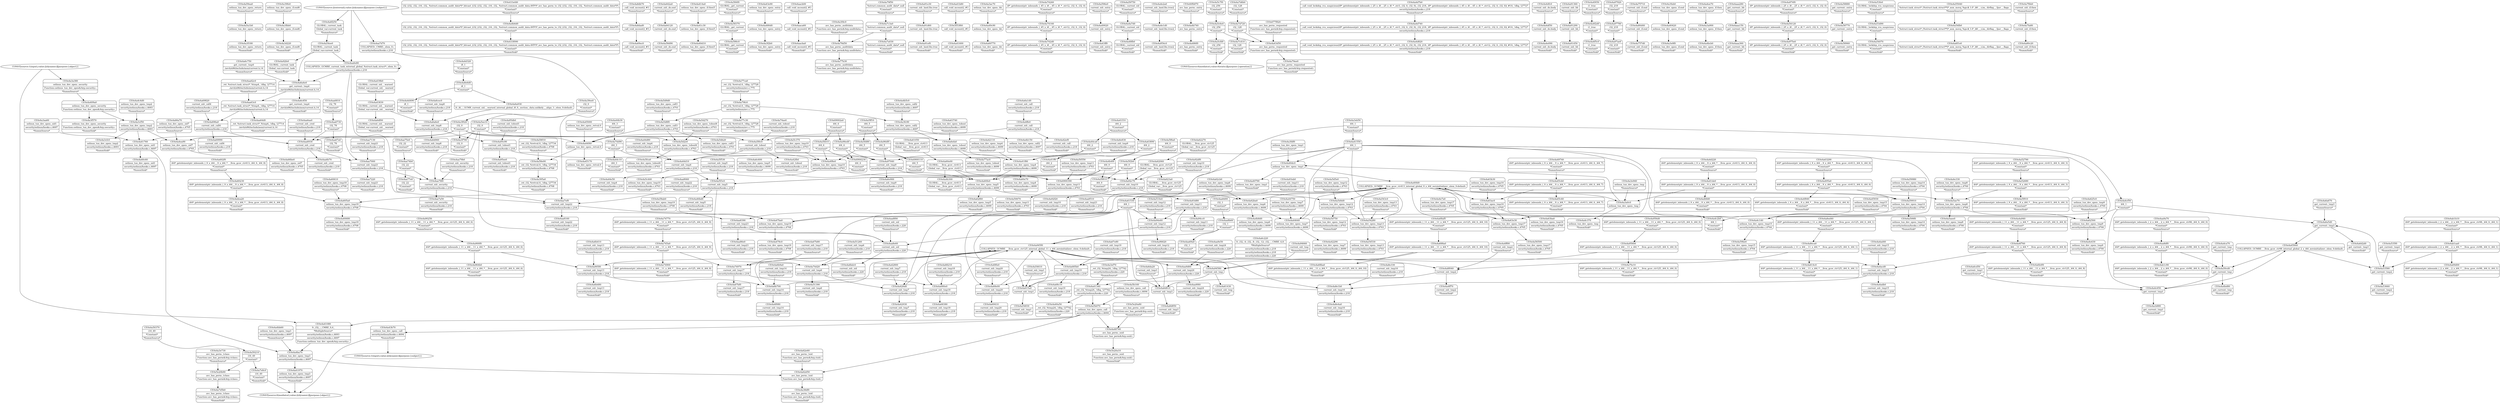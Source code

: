 digraph {
	CE0x4a3f180 [shape=record,shape=Mrecord,label="{CE0x4a3f180|selinux_tun_dev_open:_return|*SummSink*}"]
	CE0x4a3fbb0 [shape=record,shape=Mrecord,label="{CE0x4a3fbb0|selinux_tun_dev_open:_if.end6}"]
	CE0x4a5f810 [shape=record,shape=Mrecord,label="{CE0x4a5f810|i64_0|*Constant*|*SummSink*}"]
	CE0x4a62cb0 [shape=record,shape=Mrecord,label="{CE0x4a62cb0|selinux_tun_dev_open:_tmp6|security/selinux/hooks.c,4699|*SummSource*}"]
	CE0x433f090 [shape=record,shape=Mrecord,label="{CE0x433f090|i32_(i32,_i32,_i16,_i32,_%struct.common_audit_data*)*_bitcast_(i32_(i32,_i32,_i16,_i32,_%struct.common_audit_data.495*)*_avc_has_perm_to_i32_(i32,_i32,_i16,_i32,_%struct.common_audit_data*)*)|*Constant*|*SummSink*}"]
	CE0x4a4e330 [shape=record,shape=Mrecord,label="{CE0x4a4e330|selinux_tun_dev_open:_tmp8|security/selinux/hooks.c,4700|*SummSource*}"]
	CE0x4a92c70 [shape=record,shape=Mrecord,label="{CE0x4a92c70|current_sid:_tmp10|security/selinux/hooks.c,218}"]
	CE0x4a51390 [shape=record,shape=Mrecord,label="{CE0x4a51390|current_sid:_tmp6|security/selinux/hooks.c,218|*SummSink*}"]
	CE0x4a62d50 [shape=record,shape=Mrecord,label="{CE0x4a62d50|avc_has_perm:_tsid|Function::avc_has_perm&Arg::tsid::}"]
	CE0x4a45c40 [shape=record,shape=Mrecord,label="{CE0x4a45c40|i64*_getelementptr_inbounds_(_9_x_i64_,_9_x_i64_*___llvm_gcov_ctr413,_i64_0,_i64_7)|*Constant*|*SummSink*}"]
	CE0x4a5d4d0 [shape=record,shape=Mrecord,label="{CE0x4a5d4d0|selinux_tun_dev_open:_tmp12|security/selinux/hooks.c,4703}"]
	CE0x4a8db70 [shape=record,shape=Mrecord,label="{CE0x4a8db70|_call_void_mcount()_#3|*SummSource*}"]
	CE0x4a4ca70 [shape=record,shape=Mrecord,label="{CE0x4a4ca70|get_current:_tmp|*SummSource*}"]
	CE0x4a4f080 [shape=record,shape=Mrecord,label="{CE0x4a4f080|current_sid:_tmp14|security/selinux/hooks.c,218|*SummSink*}"]
	CE0x4aa6930 [shape=record,shape=Mrecord,label="{CE0x4aa6930|current_sid:_cred|security/selinux/hooks.c,218}"]
	CE0x4a58d90 [shape=record,shape=Mrecord,label="{CE0x4a58d90|current_sid:_do.end|*SummSink*}"]
	CE0x4a41c30 [shape=record,shape=Mrecord,label="{CE0x4a41c30|selinux_tun_dev_open:_if.then5}"]
	CE0x4a60e00 [shape=record,shape=Mrecord,label="{CE0x4a60e00|GLOBAL:___llvm_gcov_ctr413|Global_var:__llvm_gcov_ctr413}"]
	CE0x4a59910 [shape=record,shape=Mrecord,label="{CE0x4a59910|selinux_tun_dev_open:_tmp14|security/selinux/hooks.c,4704}"]
	CE0x4a8eca0 [shape=record,shape=Mrecord,label="{CE0x4a8eca0|i64*_getelementptr_inbounds_(_11_x_i64_,_11_x_i64_*___llvm_gcov_ctr125,_i64_0,_i64_1)|*Constant*}"]
	CE0x4a41de0 [shape=record,shape=Mrecord,label="{CE0x4a41de0|i64*_getelementptr_inbounds_(_9_x_i64_,_9_x_i64_*___llvm_gcov_ctr413,_i64_0,_i64_0)|*Constant*}"]
	CE0x4a5ee10 [shape=record,shape=Mrecord,label="{CE0x4a5ee10|i32_0|*Constant*}"]
	CE0x4a40dc0 [shape=record,shape=Mrecord,label="{CE0x4a40dc0|selinux_tun_dev_open:_tmp1}"]
	CE0x4a4b150 [shape=record,shape=Mrecord,label="{CE0x4a4b150|selinux_tun_dev_open:_call2|security/selinux/hooks.c,4697|*SummSink*}"]
	CE0x4a584f0 [shape=record,shape=Mrecord,label="{CE0x4a584f0|GLOBAL:_get_current|*Constant*|*SummSource*}"]
	CE0x4a4a940 [shape=record,shape=Mrecord,label="{CE0x4a4a940|i64*_getelementptr_inbounds_(_11_x_i64_,_11_x_i64_*___llvm_gcov_ctr125,_i64_0,_i64_8)|*Constant*|*SummSource*}"]
	CE0x4a43e90 [shape=record,shape=Mrecord,label="{CE0x4a43e90|selinux_tun_dev_open:_entry|*SummSource*}"]
	CE0x4a5a1b0 [shape=record,shape=Mrecord,label="{CE0x4a5a1b0|selinux_tun_dev_open:_return}"]
	CE0x4aacba0 [shape=record,shape=Mrecord,label="{CE0x4aacba0|_call_void_mcount()_#3|*SummSink*}"]
	CE0x4a41ff0 [shape=record,shape=Mrecord,label="{CE0x4a41ff0|i64_2|*Constant*|*SummSink*}"]
	CE0x4a59be0 [shape=record,shape=Mrecord,label="{CE0x4a59be0|selinux_tun_dev_open:_tmp15|security/selinux/hooks.c,4704|*SummSink*}"]
	CE0x4a3f4c0 [shape=record,shape=Mrecord,label="{CE0x4a3f4c0|avc_has_perm:_auditdata|Function::avc_has_perm&Arg::auditdata::|*SummSource*}"]
	CE0x4a91ef0 [shape=record,shape=Mrecord,label="{CE0x4a91ef0|current_sid:_land.lhs.true|*SummSink*}"]
	CE0x4a41b80 [shape=record,shape=Mrecord,label="{CE0x4a41b80|_call_void_mcount()_#3|*SummSource*}"]
	CE0x4a96ed0 [shape=record,shape=Mrecord,label="{CE0x4a96ed0|i64_4|*Constant*}"]
	CE0x4a6cec0 [shape=record,shape=Mrecord,label="{CE0x4a6cec0|current_sid:_tmp8|security/selinux/hooks.c,218|*SummSource*}"]
	CE0x4a6a1d0 [shape=record,shape=Mrecord,label="{CE0x4a6a1d0|current_sid:_call|security/selinux/hooks.c,218|*SummSource*}"]
	CE0x4a6f250 [shape=record,shape=Mrecord,label="{CE0x4a6f250|GLOBAL:_current_task|Global_var:current_task|*SummSource*}"]
	CE0x4a5c440 [shape=record,shape=Mrecord,label="{CE0x4a5c440|selinux_tun_dev_open:_tmp10|security/selinux/hooks.c,4703|*SummSink*}"]
	CE0x4a94580 [shape=record,shape=Mrecord,label="{CE0x4a94580|current_sid:_tmp}"]
	CE0x4a49c90 [shape=record,shape=Mrecord,label="{CE0x4a49c90|selinux_tun_dev_open:_bb}"]
	CE0x4a6e830 [shape=record,shape=Mrecord,label="{CE0x4a6e830|current_sid:_tmp9|security/selinux/hooks.c,218|*SummSource*}"]
	CE0x4aa63c0 [shape=record,shape=Mrecord,label="{CE0x4aa63c0|_ret_%struct.task_struct*_%tmp4,_!dbg_!27714|./arch/x86/include/asm/current.h,14}"]
	CE0x4a3cfc0 [shape=record,shape=Mrecord,label="{CE0x4a3cfc0|selinux_tun_dev_open:_tmp2|security/selinux/hooks.c,4693|*SummSink*}"]
	CE0x4a93eb0 [shape=record,shape=Mrecord,label="{CE0x4a93eb0|current_sid:_tmp11|security/selinux/hooks.c,218|*SummSource*}"]
	CE0x4a4acd0 [shape=record,shape=Mrecord,label="{CE0x4a4acd0|current_sid:_tmp15|security/selinux/hooks.c,218}"]
	CE0x4a742d0 [shape=record,shape=Mrecord,label="{CE0x4a742d0|i8*_getelementptr_inbounds_(_45_x_i8_,_45_x_i8_*_.str12,_i32_0,_i32_0)|*Constant*|*SummSink*}"]
	CE0x4a64120 [shape=record,shape=Mrecord,label="{CE0x4a64120|current_sid:_do.end}"]
	CE0x6900390 [shape=record,shape=Mrecord,label="{CE0x6900390|selinux_tun_dev_open:_tmp11|security/selinux/hooks.c,4703}"]
	CE0x4a66be0 [shape=record,shape=Mrecord,label="{CE0x4a66be0|selinux_tun_dev_open:_sid7|security/selinux/hooks.c,4705|*SummSink*}"]
	CE0x4a43ff0 [shape=record,shape=Mrecord,label="{CE0x4a43ff0|current_sid:_entry|*SummSink*}"]
	CE0x4a3f780 [shape=record,shape=Mrecord,label="{CE0x4a3f780|i32_0|*Constant*|*SummSink*}"]
	CE0x4a4d320 [shape=record,shape=Mrecord,label="{CE0x4a4d320|i8_1|*Constant*|*SummSource*}"]
	CE0x4a51260 [shape=record,shape=Mrecord,label="{CE0x4a51260|current_sid:_tmp6|security/selinux/hooks.c,218|*SummSource*}"]
	CE0x4a48fb0 [shape=record,shape=Mrecord,label="{CE0x4a48fb0|GLOBAL:_current_sid|*Constant*|*SummSink*}"]
	CE0x4a50550 [shape=record,shape=Mrecord,label="{CE0x4a50550|selinux_tun_dev_open:_tmp11|security/selinux/hooks.c,4703|*SummSource*}"]
	CE0x4a42930 [shape=record,shape=Mrecord,label="{CE0x4a42930|current_sid:_tmp7|security/selinux/hooks.c,218|*SummSink*}"]
	CE0x4a41f10 [shape=record,shape=Mrecord,label="{CE0x4a41f10|i64_2|*Constant*|*SummSource*}"]
	CE0x4a954c0 [shape=record,shape=Mrecord,label="{CE0x4a954c0|current_sid:_land.lhs.true2|*SummSink*}"]
	CE0x4a5d9d0 [shape=record,shape=Mrecord,label="{CE0x4a5d9d0|selinux_tun_dev_open:_call3|security/selinux/hooks.c,4701|*SummSource*}"]
	CE0x4a4ffe0 [shape=record,shape=Mrecord,label="{CE0x4a4ffe0|current_sid:_call|security/selinux/hooks.c,218}"]
	CE0x4aa6730 [shape=record,shape=Mrecord,label="{CE0x4aa6730|i32_78|*Constant*}"]
	CE0x4aa9f40 [shape=record,shape=Mrecord,label="{CE0x4aa9f40|current_sid:_tmp24|security/selinux/hooks.c,220|*SummSink*}"]
	CE0x4a4a7d0 [shape=record,shape=Mrecord,label="{CE0x4a4a7d0|GLOBAL:_current_sid|*Constant*}"]
	CE0x4a45cb0 [shape=record,shape=Mrecord,label="{CE0x4a45cb0|i64*_getelementptr_inbounds_(_9_x_i64_,_9_x_i64_*___llvm_gcov_ctr413,_i64_0,_i64_7)|*Constant*}"]
	CE0x4a5db20 [shape=record,shape=Mrecord,label="{CE0x4a5db20|selinux_tun_dev_open:_call3|security/selinux/hooks.c,4701|*SummSink*}"]
	CE0x60fb870 [shape=record,shape=Mrecord,label="{CE0x60fb870|avc_has_perm:_entry|*SummSource*}"]
	CE0x4a5cfd0 [shape=record,shape=Mrecord,label="{CE0x4a5cfd0|i32_256|*Constant*|*SummSink*}"]
	CE0x4a4d7b0 [shape=record,shape=Mrecord,label="{CE0x4a4d7b0|_call_void_lockdep_rcu_suspicious(i8*_getelementptr_inbounds_(_25_x_i8_,_25_x_i8_*_.str3,_i32_0,_i32_0),_i32_218,_i8*_getelementptr_inbounds_(_45_x_i8_,_45_x_i8_*_.str12,_i32_0,_i32_0))_#10,_!dbg_!27727|security/selinux/hooks.c,218|*SummSource*}"]
	CE0x4a47ba0 [shape=record,shape=Mrecord,label="{CE0x4a47ba0|selinux_tun_dev_open:_tmp19|security/selinux/hooks.c,4708}"]
	CE0x4aa7a50 [shape=record,shape=Mrecord,label="{CE0x4aa7a50|current_sid:_security|security/selinux/hooks.c,218|*SummSink*}"]
	CE0x4a5aee0 [shape=record,shape=Mrecord,label="{CE0x4a5aee0|selinux_tun_dev_open:_tmp8|security/selinux/hooks.c,4700|*SummSink*}"]
	CE0x4a54ee0 [shape=record,shape=Mrecord,label="{CE0x4a54ee0|GLOBAL:_current_task|Global_var:current_task}"]
	CE0x4a60230 [shape=record,shape=Mrecord,label="{CE0x4a60230|i64*_getelementptr_inbounds_(_9_x_i64_,_9_x_i64_*___llvm_gcov_ctr413,_i64_0,_i64_8)|*Constant*}"]
	CE0x4a67e80 [shape=record,shape=Mrecord,label="{CE0x4a67e80|current_sid:_tmp19|security/selinux/hooks.c,218|*SummSource*}"]
	CE0x4a680e0 [shape=record,shape=Mrecord,label="{CE0x4a680e0|current_sid:_tmp18|security/selinux/hooks.c,218}"]
	CE0x4aa8390 [shape=record,shape=Mrecord,label="{CE0x4aa8390|current_sid:_tmp23|security/selinux/hooks.c,218}"]
	CE0x4a5f0c0 [shape=record,shape=Mrecord,label="{CE0x4a5f0c0|current_sid:_tobool|security/selinux/hooks.c,218}"]
	CE0x4a685b0 [shape=record,shape=Mrecord,label="{CE0x4a685b0|current_sid:_tmp19|security/selinux/hooks.c,218}"]
	CE0x4a4df50 [shape=record,shape=Mrecord,label="{CE0x4a4df50|current_sid:_do.body}"]
	CE0x4aa67a0 [shape=record,shape=Mrecord,label="{CE0x4aa67a0|i32_78|*Constant*|*SummSink*}"]
	CE0x4a6c850 [shape=record,shape=Mrecord,label="{CE0x4a6c850|get_current:_tmp4|./arch/x86/include/asm/current.h,14|*SummSink*}"]
	CE0x4aacb00 [shape=record,shape=Mrecord,label="{CE0x4aacb00|_call_void_mcount()_#3|*SummSource*}"]
	CE0x4a53660 [shape=record,shape=Mrecord,label="{CE0x4a53660|get_current:_tmp2|*SummSink*}"]
	CE0x4a74970 [shape=record,shape=Mrecord,label="{CE0x4a74970|current_sid:_tmp17|security/selinux/hooks.c,218}"]
	CE0x4a91290 [shape=record,shape=Mrecord,label="{CE0x4a91290|current_sid:_bb}"]
	CE0x4a50670 [shape=record,shape=Mrecord,label="{CE0x4a50670|selinux_tun_dev_open:_tmp11|security/selinux/hooks.c,4703|*SummSink*}"]
	CE0x4a4f8e0 [shape=record,shape=Mrecord,label="{CE0x4a4f8e0|selinux_tun_dev_open:_tmp10|security/selinux/hooks.c,4703}"]
	CE0x4a77b30 [shape=record,shape=Mrecord,label="{CE0x4a77b30|avc_has_perm:_auditdata|Function::avc_has_perm&Arg::auditdata::|*SummSink*}"]
	CE0x4a42290 [shape=record,shape=Mrecord,label="{CE0x4a42290|selinux_tun_dev_open:_tmp7|security/selinux/hooks.c,4699|*SummSink*}"]
	CE0x4aa9e50 [shape=record,shape=Mrecord,label="{CE0x4aa9e50|current_sid:_tmp24|security/selinux/hooks.c,220|*SummSource*}"]
	CE0x4a40a50 [shape=record,shape=Mrecord,label="{CE0x4a40a50|_ret_i32_%tmp24,_!dbg_!27742|security/selinux/hooks.c,220|*SummSink*}"]
	CE0x4a49740 [shape=record,shape=Mrecord,label="{CE0x4a49740|i64*_getelementptr_inbounds_(_9_x_i64_,_9_x_i64_*___llvm_gcov_ctr413,_i64_0,_i64_7)|*Constant*|*SummSource*}"]
	CE0x4a8e4a0 [shape=record,shape=Mrecord,label="{CE0x4a8e4a0|current_sid:_tmp16|security/selinux/hooks.c,218|*SummSink*}"]
	CE0x4a68380 [shape=record,shape=Mrecord,label="{CE0x4a68380|current_sid:_tmp18|security/selinux/hooks.c,218|*SummSink*}"]
	CE0x4a6b410 [shape=record,shape=Mrecord,label="{CE0x4a6b410|current_sid:_tmp13|security/selinux/hooks.c,218|*SummSource*}"]
	CE0x4a58ab0 [shape=record,shape=Mrecord,label="{CE0x4a58ab0|selinux_tun_dev_open:_tmp19|security/selinux/hooks.c,4708|*SummSource*}"]
	CE0x4a69d00 [shape=record,shape=Mrecord,label="{CE0x4a69d00|i64*_getelementptr_inbounds_(_2_x_i64_,_2_x_i64_*___llvm_gcov_ctr98,_i64_0,_i64_1)|*Constant*|*SummSink*}"]
	CE0x4a4ad40 [shape=record,shape=Mrecord,label="{CE0x4a4ad40|current_sid:_tmp15|security/selinux/hooks.c,218|*SummSource*}"]
	"CONST[source:0(mediator),value:2(dynamic)][purpose:{object}]"
	CE0x4a4f5c0 [shape=record,shape=Mrecord,label="{CE0x4a4f5c0|i1_true|*Constant*|*SummSink*}"]
	CE0x4a39ee0 [shape=record,shape=Mrecord,label="{CE0x4a39ee0|i32_0|*Constant*|*SummSource*}"]
	CE0x4a97ae0 [shape=record,shape=Mrecord,label="{CE0x4a97ae0|i32_218|*Constant*|*SummSink*}"]
	CE0x4a5b070 [shape=record,shape=Mrecord,label="{CE0x4a5b070|selinux_tun_dev_open:_call|security/selinux/hooks.c,4694}"]
	CE0x4a92df0 [shape=record,shape=Mrecord,label="{CE0x4a92df0|current_sid:_tmp10|security/selinux/hooks.c,218|*SummSource*}"]
	CE0x4aa7220 [shape=record,shape=Mrecord,label="{CE0x4aa7220|current_sid:_tmp21|security/selinux/hooks.c,218|*SummSink*}"]
	CE0x4a5f3c0 [shape=record,shape=Mrecord,label="{CE0x4a5f3c0|current_sid:_tmp5|security/selinux/hooks.c,218}"]
	CE0x4a900f0 [shape=record,shape=Mrecord,label="{CE0x4a900f0|i64*_getelementptr_inbounds_(_11_x_i64_,_11_x_i64_*___llvm_gcov_ctr125,_i64_0,_i64_6)|*Constant*}"]
	CE0x4a6df00 [shape=record,shape=Mrecord,label="{CE0x4a6df00|GLOBAL:_current_sid.__warned|Global_var:current_sid.__warned|*SummSink*}"]
	CE0x4a44640 [shape=record,shape=Mrecord,label="{CE0x4a44640|selinux_tun_dev_open:_tmp7|security/selinux/hooks.c,4699}"]
	CE0x4a439b0 [shape=record,shape=Mrecord,label="{CE0x4a439b0|GLOBAL:_current_sid.__warned|Global_var:current_sid.__warned|*SummSource*}"]
	CE0x4a95db0 [shape=record,shape=Mrecord,label="{CE0x4a95db0|current_sid:_tobool1|security/selinux/hooks.c,218|*SummSource*}"]
	CE0x4aa86e0 [shape=record,shape=Mrecord,label="{CE0x4aa86e0|current_sid:_tmp23|security/selinux/hooks.c,218|*SummSink*}"]
	CE0x4a757d0 [shape=record,shape=Mrecord,label="{CE0x4a757d0|current_sid:_if.end|*SummSink*}"]
	CE0x4a510e0 [shape=record,shape=Mrecord,label="{CE0x4a510e0|current_sid:_tmp12|security/selinux/hooks.c,218|*SummSource*}"]
	CE0x4a3fab0 [shape=record,shape=Mrecord,label="{CE0x4a3fab0|selinux_tun_dev_open:_if.end|*SummSource*}"]
	CE0x4a90250 [shape=record,shape=Mrecord,label="{CE0x4a90250|i64*_getelementptr_inbounds_(_11_x_i64_,_11_x_i64_*___llvm_gcov_ctr125,_i64_0,_i64_6)|*Constant*|*SummSource*}"]
	CE0x69002a0 [shape=record,shape=Mrecord,label="{CE0x69002a0|i64_4|*Constant*|*SummSource*}"]
	CE0x4a41550 [shape=record,shape=Mrecord,label="{CE0x4a41550|i64_1|*Constant*}"]
	CE0x4a6a5d0 [shape=record,shape=Mrecord,label="{CE0x4a6a5d0|get_current:_tmp3}"]
	CE0x4a50cd0 [shape=record,shape=Mrecord,label="{CE0x4a50cd0|get_current:_tmp}"]
	CE0x4a8e6d0 [shape=record,shape=Mrecord,label="{CE0x4a8e6d0|i8_1|*Constant*}"]
	CE0x4a6a670 [shape=record,shape=Mrecord,label="{CE0x4a6a670|get_current:_tmp3|*SummSource*}"]
	CE0x4a67bf0 [shape=record,shape=Mrecord,label="{CE0x4a67bf0|current_sid:_tmp17|security/selinux/hooks.c,218|*SummSink*}"]
	CE0x4a59ea0 [shape=record,shape=Mrecord,label="{CE0x4a59ea0|selinux_tun_dev_open:_return|*SummSource*}"]
	CE0x4a58e00 [shape=record,shape=Mrecord,label="{CE0x4a58e00|_ret_i32_%retval.0,_!dbg_!27734|security/selinux/hooks.c,4708}"]
	CE0x4a5f2b0 [shape=record,shape=Mrecord,label="{CE0x4a5f2b0|i64_0|*Constant*}"]
	CE0x5e20a10 [shape=record,shape=Mrecord,label="{CE0x5e20a10|avc_has_perm:_ssid|Function::avc_has_perm&Arg::ssid::|*SummSink*}"]
	CE0x4a75710 [shape=record,shape=Mrecord,label="{CE0x4a75710|current_sid:_if.end|*SummSource*}"]
	CE0x4a53580 [shape=record,shape=Mrecord,label="{CE0x4a53580|get_current:_tmp2}"]
	CE0x4a3a380 [shape=record,shape=Mrecord,label="{CE0x4a3a380|selinux_tun_dev_open:_security|Function::selinux_tun_dev_open&Arg::security::|*SummSource*}"]
	CE0x4a94660 [shape=record,shape=Mrecord,label="{CE0x4a94660|current_sid:_tmp|*SummSource*}"]
	CE0x4a956d0 [shape=record,shape=Mrecord,label="{CE0x4a956d0|i64*_getelementptr_inbounds_(_11_x_i64_,_11_x_i64_*___llvm_gcov_ctr125,_i64_0,_i64_0)|*Constant*|*SummSource*}"]
	CE0x4a42110 [shape=record,shape=Mrecord,label="{CE0x4a42110|selinux_tun_dev_open:_tmp4|security/selinux/hooks.c,4699|*SummSource*}"]
	CE0x4a414a0 [shape=record,shape=Mrecord,label="{CE0x4a414a0|selinux_tun_dev_open:_if.then5|*SummSource*}"]
	CE0x4aa8510 [shape=record,shape=Mrecord,label="{CE0x4aa8510|current_sid:_tmp23|security/selinux/hooks.c,218|*SummSource*}"]
	CE0x4a41600 [shape=record,shape=Mrecord,label="{CE0x4a41600|_call_void_mcount()_#3|*SummSink*}"]
	CE0x433efd0 [shape=record,shape=Mrecord,label="{CE0x433efd0|i32_(i32,_i32,_i16,_i32,_%struct.common_audit_data*)*_bitcast_(i32_(i32,_i32,_i16,_i32,_%struct.common_audit_data.495*)*_avc_has_perm_to_i32_(i32,_i32,_i16,_i32,_%struct.common_audit_data*)*)|*Constant*|*SummSource*}"]
	CE0x4a4bcb0 [shape=record,shape=Mrecord,label="{CE0x4a4bcb0|selinux_tun_dev_open:_if.then|*SummSink*}"]
	CE0x4a60770 [shape=record,shape=Mrecord,label="{CE0x4a60770|selinux_tun_dev_open:_bb|*SummSink*}"]
	CE0x4a92fe0 [shape=record,shape=Mrecord,label="{CE0x4a92fe0|GLOBAL:_current_task|Global_var:current_task|*SummSink*}"]
	CE0x4a543c0 [shape=record,shape=Mrecord,label="{CE0x4a543c0|selinux_tun_dev_open:_tmp13|security/selinux/hooks.c,4703|*SummSource*}"]
	CE0x4a605a0 [shape=record,shape=Mrecord,label="{CE0x4a605a0|selinux_tun_dev_open:_tmp18|security/selinux/hooks.c,4708}"]
	CE0x4a4ee70 [shape=record,shape=Mrecord,label="{CE0x4a4ee70|selinux_tun_dev_open:_if.then|*SummSource*}"]
	CE0x4a3f2b0 [shape=record,shape=Mrecord,label="{CE0x4a3f2b0|selinux_tun_dev_open:_entry|*SummSink*}"]
	CE0x4a54610 [shape=record,shape=Mrecord,label="{CE0x4a54610|current_sid:_tmp1|*SummSource*}"]
	CE0x4a91360 [shape=record,shape=Mrecord,label="{CE0x4a91360|current_sid:_bb|*SummSource*}"]
	CE0x4a62f60 [shape=record,shape=Mrecord,label="{CE0x4a62f60|selinux_tun_dev_open:_tmp5|security/selinux/hooks.c,4699|*SummSink*}"]
	CE0x4aaa280 [shape=record,shape=Mrecord,label="{CE0x4aaa280|get_current:_bb|*SummSource*}"]
	CE0x4a623a0 [shape=record,shape=Mrecord,label="{CE0x4a623a0|GLOBAL:___llvm_gcov_ctr125|Global_var:__llvm_gcov_ctr125|*SummSink*}"]
	CE0x4a91e30 [shape=record,shape=Mrecord,label="{CE0x4a91e30|current_sid:_land.lhs.true|*SummSource*}"]
	CE0x4a4ba70 [shape=record,shape=Mrecord,label="{CE0x4a4ba70|selinux_tun_dev_open:_tmp3|security/selinux/hooks.c,4697}"]
	CE0x4a52790 [shape=record,shape=Mrecord,label="{CE0x4a52790|i64*_getelementptr_inbounds_(_9_x_i64_,_9_x_i64_*___llvm_gcov_ctr413,_i64_0,_i64_3)|*Constant*|*SummSource*}"]
	CE0x4a5f6a0 [shape=record,shape=Mrecord,label="{CE0x4a5f6a0|i64_0|*Constant*|*SummSource*}"]
	CE0x4a60680 [shape=record,shape=Mrecord,label="{CE0x4a60680|selinux_tun_dev_open:_tmp18|security/selinux/hooks.c,4708|*SummSink*}"]
	CE0x4a4b4f0 [shape=record,shape=Mrecord,label="{CE0x4a4b4f0|i64_0|*Constant*}"]
	CE0x4a7c3a0 [shape=record,shape=Mrecord,label="{CE0x4a7c3a0|%struct.common_audit_data*_null|*Constant*}"]
	CE0x4a63ba0 [shape=record,shape=Mrecord,label="{CE0x4a63ba0|selinux_tun_dev_open:_tmp16|security/selinux/hooks.c,4705|*SummSink*}"]
	CE0x4a39fe0 [shape=record,shape=Mrecord,label="{CE0x4a39fe0|selinux_tun_dev_open:_if.end6|*SummSource*}"]
	CE0x4a97780 [shape=record,shape=Mrecord,label="{CE0x4a97780|i32_218|*Constant*}"]
	CE0x4a63890 [shape=record,shape=Mrecord,label="{CE0x4a63890|i64_2|*Constant*}"]
	CE0x4a94e60 [shape=record,shape=Mrecord,label="{CE0x4a94e60|current_sid:_tmp12|security/selinux/hooks.c,218}"]
	CE0x4a5c7f0 [shape=record,shape=Mrecord,label="{CE0x4a5c7f0|i32_256|*Constant*|*SummSource*}"]
	CE0x4aa7130 [shape=record,shape=Mrecord,label="{CE0x4aa7130|current_sid:_tmp21|security/selinux/hooks.c,218|*SummSource*}"]
	CE0x4a62060 [shape=record,shape=Mrecord,label="{CE0x4a62060|GLOBAL:___llvm_gcov_ctr125|Global_var:__llvm_gcov_ctr125}"]
	CE0x4a44f40 [shape=record,shape=Mrecord,label="{CE0x4a44f40|selinux_tun_dev_open:_retval.0}"]
	CE0x4a69ec0 [shape=record,shape=Mrecord,label="{CE0x4a69ec0|_call_void_mcount()_#3|*SummSink*}"]
	CE0x4a63b30 [shape=record,shape=Mrecord,label="{CE0x4a63b30|selinux_tun_dev_open:_tmp16|security/selinux/hooks.c,4705|*SummSource*}"]
	CE0x4a8dad0 [shape=record,shape=Mrecord,label="{CE0x4a8dad0|_call_void_mcount()_#3}"]
	CE0x4a91450 [shape=record,shape=Mrecord,label="{CE0x4a91450|current_sid:_bb|*SummSink*}"]
	CE0x4a5ae70 [shape=record,shape=Mrecord,label="{CE0x4a5ae70|selinux_tun_dev_open:_tmp8|security/selinux/hooks.c,4700}"]
	CE0x4a92f20 [shape=record,shape=Mrecord,label="{CE0x4a92f20|current_sid:_tmp10|security/selinux/hooks.c,218|*SummSink*}"]
	CE0x4a54120 [shape=record,shape=Mrecord,label="{CE0x4a54120|i8*_getelementptr_inbounds_(_25_x_i8_,_25_x_i8_*_.str3,_i32_0,_i32_0)|*Constant*}"]
	CE0x4a62270 [shape=record,shape=Mrecord,label="{CE0x4a62270|GLOBAL:___llvm_gcov_ctr125|Global_var:__llvm_gcov_ctr125|*SummSource*}"]
	CE0x4a4dfc0 [shape=record,shape=Mrecord,label="{CE0x4a4dfc0|current_sid:_do.body|*SummSource*}"]
	CE0x4a41340 [shape=record,shape=Mrecord,label="{CE0x4a41340|_ret_i32_%tmp24,_!dbg_!27742|security/selinux/hooks.c,220}"]
	CE0x4ab1aa0 [shape=record,shape=Mrecord,label="{CE0x4ab1aa0|i64*_getelementptr_inbounds_(_2_x_i64_,_2_x_i64_*___llvm_gcov_ctr98,_i64_0,_i64_1)|*Constant*}"]
	CE0x4aa8e60 [shape=record,shape=Mrecord,label="{CE0x4aa8e60|current_sid:_sid|security/selinux/hooks.c,220}"]
	CE0x4a44d10 [shape=record,shape=Mrecord,label="{CE0x4a44d10|current_sid:_tmp4|security/selinux/hooks.c,218}"]
	CE0x4a44b30 [shape=record,shape=Mrecord,label="{CE0x4a44b30|i64_3|*Constant*|*SummSource*}"]
	CE0x4a58f10 [shape=record,shape=Mrecord,label="{CE0x4a58f10|_ret_i32_%retval.0,_!dbg_!27734|security/selinux/hooks.c,4708|*SummSource*}"]
	CE0x4a45930 [shape=record,shape=Mrecord,label="{CE0x4a45930|selinux_tun_dev_open:_tmp15|security/selinux/hooks.c,4704|*SummSource*}"]
	CE0x4a69410 [shape=record,shape=Mrecord,label="{CE0x4a69410|current_sid:_tmp20|security/selinux/hooks.c,218|*SummSink*}"]
	CE0x4a58770 [shape=record,shape=Mrecord,label="{CE0x4a58770|get_current:_entry}"]
	CE0x4a6b700 [shape=record,shape=Mrecord,label="{CE0x4a6b700|current_sid:_tmp14|security/selinux/hooks.c,218}"]
	CE0x4a77c30 [shape=record,shape=Mrecord,label="{CE0x4a77c30|_ret_i32_%retval.0,_!dbg_!27728|security/selinux/avc.c,775|*SummSink*}"]
	CE0x4a41970 [shape=record,shape=Mrecord,label="{CE0x4a41970|selinux_tun_dev_open:_tmp3|security/selinux/hooks.c,4697|*SummSink*}"]
	CE0x4a49020 [shape=record,shape=Mrecord,label="{CE0x4a49020|current_sid:_entry}"]
	CE0x4a7fa10 [shape=record,shape=Mrecord,label="{CE0x4a7fa10|i64*_getelementptr_inbounds_(_11_x_i64_,_11_x_i64_*___llvm_gcov_ctr125,_i64_0,_i64_0)|*Constant*|*SummSink*}"]
	CE0x4a68c10 [shape=record,shape=Mrecord,label="{CE0x4a68c10|current_sid:_tmp19|security/selinux/hooks.c,218|*SummSink*}"]
	CE0x4a58960 [shape=record,shape=Mrecord,label="{CE0x4a58960|get_current:_entry|*SummSink*}"]
	CE0x4a60610 [shape=record,shape=Mrecord,label="{CE0x4a60610|selinux_tun_dev_open:_tmp18|security/selinux/hooks.c,4708|*SummSource*}"]
	CE0x4aa8d00 [shape=record,shape=Mrecord,label="{CE0x4aa8d00|i32_1|*Constant*|*SummSource*}"]
	CE0x4a53d90 [shape=record,shape=Mrecord,label="{CE0x4a53d90|GLOBAL:_lockdep_rcu_suspicious|*Constant*}"]
	CE0x4a4ea20 [shape=record,shape=Mrecord,label="{CE0x4a4ea20|i64*_getelementptr_inbounds_(_9_x_i64_,_9_x_i64_*___llvm_gcov_ctr413,_i64_0,_i64_8)|*Constant*|*SummSink*}"]
	CE0x4a45170 [shape=record,shape=Mrecord,label="{CE0x4a45170|selinux_tun_dev_open:_retval.0|*SummSink*}"]
	CE0x4a54280 [shape=record,shape=Mrecord,label="{CE0x4a54280|selinux_tun_dev_open:_tmp13|security/selinux/hooks.c,4703}"]
	CE0x4a486f0 [shape=record,shape=Mrecord,label="{CE0x4a486f0|avc_has_perm:_entry|*SummSink*}"]
	CE0x4aa75e0 [shape=record,shape=Mrecord,label="{CE0x4aa75e0|i32_22|*Constant*|*SummSource*}"]
	CE0x4aa7000 [shape=record,shape=Mrecord,label="{CE0x4aa7000|current_sid:_tmp21|security/selinux/hooks.c,218}"]
	CE0x4acb880 [shape=record,shape=Mrecord,label="{CE0x4acb880|get_current:_tmp1|*SummSink*}"]
	CE0x4a6c220 [shape=record,shape=Mrecord,label="{CE0x4a6c220|0:_i32,_4:_i32,_8:_i32,_12:_i32,_:_CMRE_4,8_|*MultipleSource*|security/selinux/hooks.c,218|security/selinux/hooks.c,218|security/selinux/hooks.c,220}"]
	CE0x4a41080 [shape=record,shape=Mrecord,label="{CE0x4a41080|0:_i32,_:_CMRE_0,4_|*MultipleSource*|security/selinux/hooks.c,4693|security/selinux/hooks.c,4697|Function::selinux_tun_dev_open&Arg::security::}"]
	CE0x4a3f570 [shape=record,shape=Mrecord,label="{CE0x4a3f570|selinux_tun_dev_open:_security|Function::selinux_tun_dev_open&Arg::security::|*SummSink*}"]
	"CONST[source:0(mediator),value:0(static)][purpose:{operation}]"
	CE0x4a52680 [shape=record,shape=Mrecord,label="{CE0x4a52680|i64*_getelementptr_inbounds_(_9_x_i64_,_9_x_i64_*___llvm_gcov_ctr413,_i64_0,_i64_3)|*Constant*}"]
	CE0x4a8f040 [shape=record,shape=Mrecord,label="{CE0x4a8f040|current_sid:_tmp2}"]
	CE0x4a596e0 [shape=record,shape=Mrecord,label="{CE0x4a596e0|current_sid:_entry|*SummSource*}"]
	CE0x4a688a0 [shape=record,shape=Mrecord,label="{CE0x4a688a0|i64*_getelementptr_inbounds_(_11_x_i64_,_11_x_i64_*___llvm_gcov_ctr125,_i64_0,_i64_10)|*Constant*}"]
	CE0x4a4ff70 [shape=record,shape=Mrecord,label="{CE0x4a4ff70|current_sid:_tmp2|*SummSink*}"]
	CE0x4a68210 [shape=record,shape=Mrecord,label="{CE0x4a68210|current_sid:_tmp18|security/selinux/hooks.c,218|*SummSource*}"]
	CE0x4ab1c90 [shape=record,shape=Mrecord,label="{CE0x4ab1c90|i64*_getelementptr_inbounds_(_2_x_i64_,_2_x_i64_*___llvm_gcov_ctr98,_i64_0,_i64_0)|*Constant*|*SummSink*}"]
	CE0x4a6c600 [shape=record,shape=Mrecord,label="{CE0x4a6c600|selinux_tun_dev_open:_tmp5|security/selinux/hooks.c,4699|*SummSource*}"]
	CE0x4a68ba0 [shape=record,shape=Mrecord,label="{CE0x4a68ba0|i64*_getelementptr_inbounds_(_11_x_i64_,_11_x_i64_*___llvm_gcov_ctr125,_i64_0,_i64_10)|*Constant*|*SummSink*}"]
	CE0x4a6d060 [shape=record,shape=Mrecord,label="{CE0x4a6d060|current_sid:_tmp8|security/selinux/hooks.c,218|*SummSink*}"]
	CE0x4a6a6e0 [shape=record,shape=Mrecord,label="{CE0x4a6a6e0|current_sid:_tmp8|security/selinux/hooks.c,218}"]
	CE0x4a4d740 [shape=record,shape=Mrecord,label="{CE0x4a4d740|_call_void_lockdep_rcu_suspicious(i8*_getelementptr_inbounds_(_25_x_i8_,_25_x_i8_*_.str3,_i32_0,_i32_0),_i32_218,_i8*_getelementptr_inbounds_(_45_x_i8_,_45_x_i8_*_.str12,_i32_0,_i32_0))_#10,_!dbg_!27727|security/selinux/hooks.c,218}"]
	CE0x4a7d6b0 [shape=record,shape=Mrecord,label="{CE0x4a7d6b0|i32_128|*Constant*|*SummSource*}"]
	CE0x4a4f2d0 [shape=record,shape=Mrecord,label="{CE0x4a4f2d0|i1_true|*Constant*}"]
	CE0x4aa9a70 [shape=record,shape=Mrecord,label="{CE0x4aa9a70|i64*_getelementptr_inbounds_(_2_x_i64_,_2_x_i64_*___llvm_gcov_ctr98,_i64_0,_i64_0)|*Constant*|*SummSource*}"]
	CE0x4a745a0 [shape=record,shape=Mrecord,label="{CE0x4a745a0|i64*_getelementptr_inbounds_(_11_x_i64_,_11_x_i64_*___llvm_gcov_ctr125,_i64_0,_i64_9)|*Constant*}"]
	CE0x4a63e30 [shape=record,shape=Mrecord,label="{CE0x4a63e30|selinux_tun_dev_open:_tmp17|security/selinux/hooks.c,4705}"]
	CE0x4a48760 [shape=record,shape=Mrecord,label="{CE0x4a48760|avc_has_perm:_ssid|Function::avc_has_perm&Arg::ssid::}"]
	CE0x4a4bd80 [shape=record,shape=Mrecord,label="{CE0x4a4bd80|get_current:_tmp|*SummSink*}"]
	CE0x4a975e0 [shape=record,shape=Mrecord,label="{CE0x4a975e0|i8*_getelementptr_inbounds_(_25_x_i8_,_25_x_i8_*_.str3,_i32_0,_i32_0)|*Constant*|*SummSink*}"]
	CE0x4aa6810 [shape=record,shape=Mrecord,label="{CE0x4aa6810|i32_78|*Constant*|*SummSource*}"]
	CE0x4a41f80 [shape=record,shape=Mrecord,label="{CE0x4a41f80|selinux_tun_dev_open:_tmp4|security/selinux/hooks.c,4699}"]
	CE0x4a62ba0 [shape=record,shape=Mrecord,label="{CE0x4a62ba0|selinux_tun_dev_open:_tmp6|security/selinux/hooks.c,4699}"]
	CE0x4a4c4d0 [shape=record,shape=Mrecord,label="{CE0x4a4c4d0|selinux_tun_dev_open:_tmp2|security/selinux/hooks.c,4693|*SummSource*}"]
	CE0x4a95ee0 [shape=record,shape=Mrecord,label="{CE0x4a95ee0|current_sid:_tobool1|security/selinux/hooks.c,218|*SummSink*}"]
	CE0x4a4e7a0 [shape=record,shape=Mrecord,label="{CE0x4a4e7a0|selinux_tun_dev_open:_tmp17|security/selinux/hooks.c,4705|*SummSource*}"]
	CE0x4a77ca0 [shape=record,shape=Mrecord,label="{CE0x4a77ca0|_ret_i32_%retval.0,_!dbg_!27728|security/selinux/avc.c,775|*SummSource*}"]
	CE0x4aa64d0 [shape=record,shape=Mrecord,label="{CE0x4aa64d0|_ret_%struct.task_struct*_%tmp4,_!dbg_!27714|./arch/x86/include/asm/current.h,14|*SummSink*}"]
	CE0x4a480d0 [shape=record,shape=Mrecord,label="{CE0x4a480d0|selinux_tun_dev_open:_entry}"]
	CE0x4a63ac0 [shape=record,shape=Mrecord,label="{CE0x4a63ac0|selinux_tun_dev_open:_tmp16|security/selinux/hooks.c,4705}"]
	CE0x4a7e8c0 [shape=record,shape=Mrecord,label="{CE0x4a7e8c0|i16_49|*Constant*|*SummSink*}"]
	CE0x4a4c140 [shape=record,shape=Mrecord,label="{CE0x4a4c140|selinux_tun_dev_open:_tmp15|security/selinux/hooks.c,4704}"]
	CE0x4a3e730 [shape=record,shape=Mrecord,label="{CE0x4a3e730|avc_has_perm:_tclass|Function::avc_has_perm&Arg::tclass::|*SummSource*}"]
	CE0x4a6a930 [shape=record,shape=Mrecord,label="{CE0x4a6a930|0:_i8,_:_GCMR_current_sid.__warned_internal_global_i8_0,_section_.data.unlikely_,_align_1:_elem_0:default:}"]
	CE0x4a5fd80 [shape=record,shape=Mrecord,label="{CE0x4a5fd80|i64_5|*Constant*}"]
	CE0x4a4c2b0 [shape=record,shape=Mrecord,label="{CE0x4a4c2b0|i64_1|*Constant*|*SummSink*}"]
	CE0x4ab1b10 [shape=record,shape=Mrecord,label="{CE0x4ab1b10|i64*_getelementptr_inbounds_(_2_x_i64_,_2_x_i64_*___llvm_gcov_ctr98,_i64_0,_i64_1)|*Constant*|*SummSource*}"]
	CE0x4aa8060 [shape=record,shape=Mrecord,label="{CE0x4aa8060|current_sid:_tmp22|security/selinux/hooks.c,218|*SummSource*}"]
	CE0x4a5fca0 [shape=record,shape=Mrecord,label="{CE0x4a5fca0|selinux_tun_dev_open:_tobool4|security/selinux/hooks.c,4703|*SummSink*}"]
	CE0x4a60fe0 [shape=record,shape=Mrecord,label="{CE0x4a60fe0|selinux_tun_dev_open:_tmp5|security/selinux/hooks.c,4699}"]
	CE0x4a7d720 [shape=record,shape=Mrecord,label="{CE0x4a7d720|i32_128|*Constant*}"]
	CE0x4a40fd0 [shape=record,shape=Mrecord,label="{CE0x4a40fd0|COLLAPSED:_GCMRE___llvm_gcov_ctr413_internal_global_9_x_i64_zeroinitializer:_elem_0:default:}"]
	CE0x4a5c6e0 [shape=record,shape=Mrecord,label="{CE0x4a5c6e0|i32_256|*Constant*}"]
	CE0x4a4b300 [shape=record,shape=Mrecord,label="{CE0x4a4b300|GLOBAL:___llvm_gcov_ctr413|Global_var:__llvm_gcov_ctr413|*SummSink*}"]
	CE0x4a61050 [shape=record,shape=Mrecord,label="{CE0x4a61050|GLOBAL:___llvm_gcov_ctr413|Global_var:__llvm_gcov_ctr413|*SummSource*}"]
	CE0x4a5d750 [shape=record,shape=Mrecord,label="{CE0x4a5d750|selinux_tun_dev_open:_tmp12|security/selinux/hooks.c,4703|*SummSink*}"]
	CE0x4a79fc0 [shape=record,shape=Mrecord,label="{CE0x4a79fc0|_ret_i32_%retval.0,_!dbg_!27728|security/selinux/avc.c,775}"]
	CE0x4aaa360 [shape=record,shape=Mrecord,label="{CE0x4aaa360|get_current:_bb|*SummSink*}"]
	CE0x4a478c0 [shape=record,shape=Mrecord,label="{CE0x4a478c0|selinux_tun_dev_open:_tmp19|security/selinux/hooks.c,4708|*SummSink*}"]
	CE0x4a74d90 [shape=record,shape=Mrecord,label="{CE0x4a74d90|i64_3|*Constant*}"]
	CE0x4a54fb0 [shape=record,shape=Mrecord,label="{CE0x4a54fb0|%struct.task_struct*_(%struct.task_struct**)*_asm_movq_%gs:$_1:P_,$0_,_r,im,_dirflag_,_fpsr_,_flags_}"]
	CE0x4a395a0 [shape=record,shape=Mrecord,label="{CE0x4a395a0|_ret_i32_%retval.0,_!dbg_!27734|security/selinux/hooks.c,4708|*SummSink*}"]
	CE0x5f53f60 [shape=record,shape=Mrecord,label="{CE0x5f53f60|_call_void_mcount()_#3}"]
	CE0x4aaca60 [shape=record,shape=Mrecord,label="{CE0x4aaca60|_call_void_mcount()_#3}"]
	CE0x4a42800 [shape=record,shape=Mrecord,label="{CE0x4a42800|current_sid:_tmp7|security/selinux/hooks.c,218|*SummSource*}"]
	CE0x4a44e50 [shape=record,shape=Mrecord,label="{CE0x4a44e50|current_sid:_tmp4|security/selinux/hooks.c,218|*SummSink*}"]
	CE0x4a6b9a0 [shape=record,shape=Mrecord,label="{CE0x4a6b9a0|current_sid:_tmp14|security/selinux/hooks.c,218|*SummSource*}"]
	CE0x4a696a0 [shape=record,shape=Mrecord,label="{CE0x4a696a0|current_sid:_call4|security/selinux/hooks.c,218}"]
	CE0x4a68fa0 [shape=record,shape=Mrecord,label="{CE0x4a68fa0|current_sid:_tmp20|security/selinux/hooks.c,218|*SummSource*}"]
	CE0x4a68e00 [shape=record,shape=Mrecord,label="{CE0x4a68e00|current_sid:_tmp20|security/selinux/hooks.c,218}"]
	CE0x4a3fdf0 [shape=record,shape=Mrecord,label="{CE0x4a3fdf0|selinux_tun_dev_open:_tmp1|*SummSource*}"]
	CE0x4a3eb50 [shape=record,shape=Mrecord,label="{CE0x4a3eb50|i64_1|*Constant*|*SummSource*}"]
	CE0x4a642a0 [shape=record,shape=Mrecord,label="{CE0x4a642a0|current_sid:_do.end|*SummSource*}"]
	CE0x4a40790 [shape=record,shape=Mrecord,label="{CE0x4a40790|selinux_tun_dev_open:_tmp1|*SummSink*}"]
	CE0x4a3f020 [shape=record,shape=Mrecord,label="{CE0x4a3f020|i32_0|*Constant*}"]
	CE0x4aa7d70 [shape=record,shape=Mrecord,label="{CE0x4aa7d70|COLLAPSED:_CMRE:_elem_0::|security/selinux/hooks.c,218}"]
	CE0x4a974f0 [shape=record,shape=Mrecord,label="{CE0x4a974f0|i8*_getelementptr_inbounds_(_25_x_i8_,_25_x_i8_*_.str3,_i32_0,_i32_0)|*Constant*|*SummSource*}"]
	CE0x4a6bdc0 [shape=record,shape=Mrecord,label="{CE0x4a6bdc0|current_sid:_sid|security/selinux/hooks.c,220|*SummSink*}"]
	CE0x6900230 [shape=record,shape=Mrecord,label="{CE0x6900230|i64_4|*Constant*|*SummSink*}"]
	CE0x4aa7ef0 [shape=record,shape=Mrecord,label="{CE0x4aa7ef0|current_sid:_tmp22|security/selinux/hooks.c,218}"]
	CE0x4a5fd10 [shape=record,shape=Mrecord,label="{CE0x4a5fd10|i64_4|*Constant*}"]
	CE0x4a602f0 [shape=record,shape=Mrecord,label="{CE0x4a602f0|i64*_getelementptr_inbounds_(_9_x_i64_,_9_x_i64_*___llvm_gcov_ctr413,_i64_0,_i64_8)|*Constant*|*SummSource*}"]
	CE0x4a4b740 [shape=record,shape=Mrecord,label="{CE0x4a4b740|avc_has_perm:_entry}"]
	CE0x4a7fbb0 [shape=record,shape=Mrecord,label="{CE0x4a7fbb0|current_sid:_if.then|*SummSource*}"]
	CE0x4a4c650 [shape=record,shape=Mrecord,label="{CE0x4a4c650|get_current:_tmp1}"]
	CE0x4a4adb0 [shape=record,shape=Mrecord,label="{CE0x4a4adb0|current_sid:_tmp15|security/selinux/hooks.c,218|*SummSink*}"]
	CE0x4a40d10 [shape=record,shape=Mrecord,label="{CE0x4a40d10|selinux_tun_dev_open:_if.then5|*SummSink*}"]
	CE0x4a74d20 [shape=record,shape=Mrecord,label="{CE0x4a74d20|current_sid:_tmp6|security/selinux/hooks.c,218}"]
	CE0x4aa6aa0 [shape=record,shape=Mrecord,label="{CE0x4aa6aa0|current_sid:_cred|security/selinux/hooks.c,218|*SummSource*}"]
	CE0x4a3aa60 [shape=record,shape=Mrecord,label="{CE0x4a3aa60|selinux_tun_dev_open:_sid1|security/selinux/hooks.c,4697|*SummSource*}"]
	CE0x4a3e9f0 [shape=record,shape=Mrecord,label="{CE0x4a3e9f0|selinux_tun_dev_open:_if.end|*SummSink*}"]
	CE0x4a68af0 [shape=record,shape=Mrecord,label="{CE0x4a68af0|i64*_getelementptr_inbounds_(_11_x_i64_,_11_x_i64_*___llvm_gcov_ctr125,_i64_0,_i64_10)|*Constant*|*SummSource*}"]
	CE0x4a4ea90 [shape=record,shape=Mrecord,label="{CE0x4a4ea90|selinux_tun_dev_open:_sid7|security/selinux/hooks.c,4705}"]
	CE0x4a61430 [shape=record,shape=Mrecord,label="{CE0x4a61430|current_sid:_tmp|*SummSink*}"]
	CE0x4a61530 [shape=record,shape=Mrecord,label="{CE0x4a61530|i64_1|*Constant*}"]
	CE0x4a94cc0 [shape=record,shape=Mrecord,label="{CE0x4a94cc0|current_sid:_tmp11|security/selinux/hooks.c,218|*SummSink*}"]
	CE0x4a95c90 [shape=record,shape=Mrecord,label="{CE0x4a95c90|current_sid:_tobool1|security/selinux/hooks.c,218}"]
	CE0x4a7d5b0 [shape=record,shape=Mrecord,label="{CE0x4a7d5b0|avc_has_perm:_tclass|Function::avc_has_perm&Arg::tclass::|*SummSink*}"]
	CE0x4a4bb60 [shape=record,shape=Mrecord,label="{CE0x4a4bb60|selinux_tun_dev_open:_tmp3|security/selinux/hooks.c,4697|*SummSource*}"]
	CE0x4a6a4e0 [shape=record,shape=Mrecord,label="{CE0x4a6a4e0|get_current:_tmp4|./arch/x86/include/asm/current.h,14}"]
	CE0x4a3fc90 [shape=record,shape=Mrecord,label="{CE0x4a3fc90|selinux_tun_dev_open:_call2|security/selinux/hooks.c,4697}"]
	"CONST[source:1(input),value:2(dynamic)][purpose:{subject}]"
	CE0x4a50370 [shape=record,shape=Mrecord,label="{CE0x4a50370|i16_49|*Constant*|*SummSource*}"]
	CE0x4a66a70 [shape=record,shape=Mrecord,label="{CE0x4a66a70|selinux_tun_dev_open:_sid7|security/selinux/hooks.c,4705|*SummSource*}"]
	CE0x4a41760 [shape=record,shape=Mrecord,label="{CE0x4a41760|selinux_tun_dev_open:_sid1|security/selinux/hooks.c,4697}"]
	CE0x4a3a900 [shape=record,shape=Mrecord,label="{CE0x4a3a900|selinux_tun_dev_open:_if.then}"]
	CE0x4aa74b0 [shape=record,shape=Mrecord,label="{CE0x4aa74b0|i32_22|*Constant*}"]
	CE0x4aa9d60 [shape=record,shape=Mrecord,label="{CE0x4aa9d60|current_sid:_tmp24|security/selinux/hooks.c,220}"]
	CE0x4aa69a0 [shape=record,shape=Mrecord,label="{CE0x4aa69a0|i32_1|*Constant*|*SummSink*}"]
	CE0x4a426d0 [shape=record,shape=Mrecord,label="{CE0x4a426d0|current_sid:_tmp7|security/selinux/hooks.c,218}"]
	CE0x4aaa150 [shape=record,shape=Mrecord,label="{CE0x4aaa150|get_current:_bb}"]
	CE0x4a43830 [shape=record,shape=Mrecord,label="{CE0x4a43830|GLOBAL:_current_sid.__warned|Global_var:current_sid.__warned}"]
	CE0x4a3e940 [shape=record,shape=Mrecord,label="{CE0x4a3e940|selinux_tun_dev_open:_tmp|*SummSource*}"]
	CE0x4a97040 [shape=record,shape=Mrecord,label="{CE0x4a97040|current_sid:_tmp9|security/selinux/hooks.c,218}"]
	CE0x4a4b8d0 [shape=record,shape=Mrecord,label="{CE0x4a4b8d0|selinux_tun_dev_open:_tmp6|security/selinux/hooks.c,4699|*SummSink*}"]
	CE0x4a6efa0 [shape=record,shape=Mrecord,label="{CE0x4a6efa0|selinux_tun_dev_open:_tobool|security/selinux/hooks.c,4699}"]
	CE0x4a40420 [shape=record,shape=Mrecord,label="{CE0x4a40420|selinux_tun_dev_open:_if.end}"]
	CE0x4a44750 [shape=record,shape=Mrecord,label="{CE0x4a44750|selinux_tun_dev_open:_tmp7|security/selinux/hooks.c,4699|*SummSource*}"]
	CE0x4a44ca0 [shape=record,shape=Mrecord,label="{CE0x4a44ca0|i64_2|*Constant*}"]
	CE0x4a74260 [shape=record,shape=Mrecord,label="{CE0x4a74260|i8*_getelementptr_inbounds_(_45_x_i8_,_45_x_i8_*_.str12,_i32_0,_i32_0)|*Constant*|*SummSource*}"]
	CE0x4aa78f0 [shape=record,shape=Mrecord,label="{CE0x4aa78f0|current_sid:_security|security/selinux/hooks.c,218}"]
	CE0x4a69990 [shape=record,shape=Mrecord,label="{CE0x4a69990|current_sid:_call4|security/selinux/hooks.c,218|*SummSink*}"]
	CE0x4a55040 [shape=record,shape=Mrecord,label="{CE0x4a55040|%struct.task_struct*_(%struct.task_struct**)*_asm_movq_%gs:$_1:P_,$0_,_r,im,_dirflag_,_fpsr_,_flags_|*SummSource*}"]
	CE0x4a495a0 [shape=record,shape=Mrecord,label="{CE0x4a495a0|i64*_getelementptr_inbounds_(_9_x_i64_,_9_x_i64_*___llvm_gcov_ctr413,_i64_0,_i64_6)|*Constant*}"]
	CE0x4a625c0 [shape=record,shape=Mrecord,label="{CE0x4a625c0|selinux_tun_dev_open:_tmp9|security/selinux/hooks.c,4700|*SummSource*}"]
	CE0x4a74770 [shape=record,shape=Mrecord,label="{CE0x4a74770|i64*_getelementptr_inbounds_(_11_x_i64_,_11_x_i64_*___llvm_gcov_ctr125,_i64_0,_i64_9)|*Constant*|*SummSource*}"]
	CE0x4a5ff10 [shape=record,shape=Mrecord,label="{CE0x4a5ff10|i64_5|*Constant*|*SummSource*}"]
	CE0x4a74160 [shape=record,shape=Mrecord,label="{CE0x4a74160|i8*_getelementptr_inbounds_(_45_x_i8_,_45_x_i8_*_.str12,_i32_0,_i32_0)|*Constant*}"]
	CE0x4a50210 [shape=record,shape=Mrecord,label="{CE0x4a50210|i16_49|*Constant*}"]
	CE0x4a5d270 [shape=record,shape=Mrecord,label="{CE0x4a5d270|selinux_tun_dev_open:_tobool4|security/selinux/hooks.c,4703|*SummSource*}"]
	CE0x4a6d810 [shape=record,shape=Mrecord,label="{CE0x4a6d810|current_sid:_tmp3}"]
	"CONST[source:1(input),value:2(dynamic)][purpose:{object}]"
	CE0x4a8e330 [shape=record,shape=Mrecord,label="{CE0x4a8e330|current_sid:_tmp16|security/selinux/hooks.c,218|*SummSource*}"]
	CE0x6900110 [shape=record,shape=Mrecord,label="{CE0x6900110|i64_5|*Constant*|*SummSink*}"]
	CE0x4a56500 [shape=record,shape=Mrecord,label="{CE0x4a56500|selinux_tun_dev_open:_tmp17|security/selinux/hooks.c,4705|*SummSink*}"]
	CE0x4a96620 [shape=record,shape=Mrecord,label="{CE0x4a96620|current_sid:_tmp12|security/selinux/hooks.c,218|*SummSink*}"]
	CE0x4a74900 [shape=record,shape=Mrecord,label="{CE0x4a74900|i64*_getelementptr_inbounds_(_11_x_i64_,_11_x_i64_*___llvm_gcov_ctr125,_i64_0,_i64_9)|*Constant*|*SummSink*}"]
	CE0x4a42ef0 [shape=record,shape=Mrecord,label="{CE0x4a42ef0|current_sid:_call|security/selinux/hooks.c,218|*SummSink*}"]
	CE0x4a77ac0 [shape=record,shape=Mrecord,label="{CE0x4a77ac0|selinux_tun_dev_open:_tobool|security/selinux/hooks.c,4699|*SummSink*}"]
	CE0x4a5d2e0 [shape=record,shape=Mrecord,label="{CE0x4a5d2e0|selinux_tun_dev_open:_tobool4|security/selinux/hooks.c,4703}"]
	CE0x4a67b80 [shape=record,shape=Mrecord,label="{CE0x4a67b80|current_sid:_tmp17|security/selinux/hooks.c,218|*SummSource*}"]
	CE0x4aa6b70 [shape=record,shape=Mrecord,label="{CE0x4aa6b70|current_sid:_cred|security/selinux/hooks.c,218|*SummSink*}"]
	CE0x4a6f1e0 [shape=record,shape=Mrecord,label="{CE0x4a6f1e0|%struct.task_struct*_(%struct.task_struct**)*_asm_movq_%gs:$_1:P_,$0_,_r,im,_dirflag_,_fpsr_,_flags_|*SummSink*}"]
	CE0x4a78d50 [shape=record,shape=Mrecord,label="{CE0x4a78d50|avc_has_perm:_auditdata|Function::avc_has_perm&Arg::auditdata::}"]
	CE0x4a38df0 [shape=record,shape=Mrecord,label="{CE0x4a38df0|avc_has_perm:_tsid|Function::avc_has_perm&Arg::tsid::|*SummSink*}"]
	CE0x4a4e2a0 [shape=record,shape=Mrecord,label="{CE0x4a4e2a0|current_sid:_land.lhs.true2|*SummSource*}"]
	CE0x4a945f0 [shape=record,shape=Mrecord,label="{CE0x4a945f0|COLLAPSED:_GCMRE___llvm_gcov_ctr125_internal_global_11_x_i64_zeroinitializer:_elem_0:default:}"]
	CE0x4a3ef70 [shape=record,shape=Mrecord,label="{CE0x4a3ef70|_ret_i32_%tmp24,_!dbg_!27742|security/selinux/hooks.c,220|*SummSource*}"]
	CE0x4a964b0 [shape=record,shape=Mrecord,label="{CE0x4a964b0|i64*_getelementptr_inbounds_(_11_x_i64_,_11_x_i64_*___llvm_gcov_ctr125,_i64_0,_i64_6)|*Constant*|*SummSink*}"]
	CE0x4a80c20 [shape=record,shape=Mrecord,label="{CE0x4a80c20|current_sid:_if.then|*SummSink*}"]
	CE0x4aa8160 [shape=record,shape=Mrecord,label="{CE0x4aa8160|current_sid:_tmp22|security/selinux/hooks.c,218|*SummSink*}"]
	CE0x4a4cf50 [shape=record,shape=Mrecord,label="{CE0x4a4cf50|i64_1|*Constant*}"]
	CE0x4a3a0c0 [shape=record,shape=Mrecord,label="{CE0x4a3a0c0|selinux_tun_dev_open:_tmp}"]
	CE0x4a4f760 [shape=record,shape=Mrecord,label="{CE0x4a4f760|i64*_getelementptr_inbounds_(_11_x_i64_,_11_x_i64_*___llvm_gcov_ctr125,_i64_0,_i64_8)|*Constant*}"]
	CE0x4a4d820 [shape=record,shape=Mrecord,label="{CE0x4a4d820|_call_void_lockdep_rcu_suspicious(i8*_getelementptr_inbounds_(_25_x_i8_,_25_x_i8_*_.str3,_i32_0,_i32_0),_i32_218,_i8*_getelementptr_inbounds_(_45_x_i8_,_45_x_i8_*_.str12,_i32_0,_i32_0))_#10,_!dbg_!27727|security/selinux/hooks.c,218|*SummSink*}"]
	CE0x4a93d80 [shape=record,shape=Mrecord,label="{CE0x4a93d80|current_sid:_tmp11|security/selinux/hooks.c,218}"]
	CE0x4a5f910 [shape=record,shape=Mrecord,label="{CE0x4a5f910|i64*_getelementptr_inbounds_(_9_x_i64_,_9_x_i64_*___llvm_gcov_ctr413,_i64_0,_i64_3)|*Constant*|*SummSink*}"]
	CE0x4a59980 [shape=record,shape=Mrecord,label="{CE0x4a59980|selinux_tun_dev_open:_tmp14|security/selinux/hooks.c,4704|*SummSource*}"]
	CE0x4a5d8f0 [shape=record,shape=Mrecord,label="{CE0x4a5d8f0|selinux_tun_dev_open:_call3|security/selinux/hooks.c,4701}"]
	CE0x4a6b480 [shape=record,shape=Mrecord,label="{CE0x4a6b480|current_sid:_tmp13|security/selinux/hooks.c,218|*SummSink*}"]
	CE0x4a54830 [shape=record,shape=Mrecord,label="{CE0x4a54830|current_sid:_tmp1|*SummSink*}"]
	CE0x4a4f840 [shape=record,shape=Mrecord,label="{CE0x4a4f840|i64*_getelementptr_inbounds_(_9_x_i64_,_9_x_i64_*___llvm_gcov_ctr413,_i64_0,_i64_6)|*Constant*|*SummSink*}"]
	CE0x4a615a0 [shape=record,shape=Mrecord,label="{CE0x4a615a0|current_sid:_tmp1}"]
	CE0x4a43d50 [shape=record,shape=Mrecord,label="{CE0x4a43d50|avc_has_perm:_requested|Function::avc_has_perm&Arg::requested::}"]
	CE0x4a4ff00 [shape=record,shape=Mrecord,label="{CE0x4a4ff00|current_sid:_tmp2|*SummSource*}"]
	CE0x677f820 [shape=record,shape=Mrecord,label="{CE0x677f820|avc_has_perm:_requested|Function::avc_has_perm&Arg::requested::|*SummSource*}"]
	CE0x4a44c10 [shape=record,shape=Mrecord,label="{CE0x4a44c10|i64_3|*Constant*|*SummSink*}"]
	CE0x4a599f0 [shape=record,shape=Mrecord,label="{CE0x4a599f0|selinux_tun_dev_open:_tmp14|security/selinux/hooks.c,4704|*SummSink*}"]
	CE0x4a4b5c0 [shape=record,shape=Mrecord,label="{CE0x4a4b5c0|selinux_tun_dev_open:_call2|security/selinux/hooks.c,4697|*SummSource*}"]
	CE0x4a4e090 [shape=record,shape=Mrecord,label="{CE0x4a4e090|current_sid:_do.body|*SummSink*}"]
	CE0x4a45000 [shape=record,shape=Mrecord,label="{CE0x4a45000|selinux_tun_dev_open:_retval.0|*SummSource*}"]
	CE0x4a95600 [shape=record,shape=Mrecord,label="{CE0x4a95600|i64*_getelementptr_inbounds_(_11_x_i64_,_11_x_i64_*___llvm_gcov_ctr125,_i64_0,_i64_0)|*Constant*}"]
	CE0x4a3ac70 [shape=record,shape=Mrecord,label="{CE0x4a3ac70|selinux_tun_dev_open:_bb|*SummSource*}"]
	CE0x4a4b6d0 [shape=record,shape=Mrecord,label="{CE0x4a4b6d0|i32_(i32,_i32,_i16,_i32,_%struct.common_audit_data*)*_bitcast_(i32_(i32,_i32,_i16,_i32,_%struct.common_audit_data.495*)*_avc_has_perm_to_i32_(i32,_i32,_i16,_i32,_%struct.common_audit_data*)*)|*Constant*}"]
	CE0x4a63740 [shape=record,shape=Mrecord,label="{CE0x4a63740|selinux_tun_dev_open:_tobool|security/selinux/hooks.c,4699|*SummSource*}"]
	CE0x4a63290 [shape=record,shape=Mrecord,label="{CE0x4a63290|i64*_getelementptr_inbounds_(_9_x_i64_,_9_x_i64_*___llvm_gcov_ctr413,_i64_0,_i64_6)|*Constant*|*SummSource*}"]
	CE0x4aa62c0 [shape=record,shape=Mrecord,label="{CE0x4aa62c0|_ret_%struct.task_struct*_%tmp4,_!dbg_!27714|./arch/x86/include/asm/current.h,14|*SummSource*}"]
	CE0x4a535f0 [shape=record,shape=Mrecord,label="{CE0x4a535f0|get_current:_tmp2|*SummSource*}"]
	CE0x4a409a0 [shape=record,shape=Mrecord,label="{CE0x4a409a0|selinux_tun_dev_open:_security|Function::selinux_tun_dev_open&Arg::security::}"]
	CE0x4a8d850 [shape=record,shape=Mrecord,label="{CE0x4a8d850|current_sid:_tmp3|*SummSink*}"]
	CE0x4a5c370 [shape=record,shape=Mrecord,label="{CE0x4a5c370|selinux_tun_dev_open:_tmp10|security/selinux/hooks.c,4703|*SummSource*}"]
	CE0x5e20a80 [shape=record,shape=Mrecord,label="{CE0x5e20a80|avc_has_perm:_ssid|Function::avc_has_perm&Arg::ssid::|*SummSource*}"]
	CE0x4a4d220 [shape=record,shape=Mrecord,label="{CE0x4a4d220|i64*_getelementptr_inbounds_(_9_x_i64_,_9_x_i64_*___llvm_gcov_ctr413,_i64_0,_i64_0)|*Constant*|*SummSource*}"]
	CE0x4a4d490 [shape=record,shape=Mrecord,label="{CE0x4a4d490|i8_1|*Constant*|*SummSink*}"]
	CE0x4a46bd0 [shape=record,shape=Mrecord,label="{CE0x4a46bd0|current_sid:_tmp5|security/selinux/hooks.c,218|*SummSink*}"]
	CE0x4a54530 [shape=record,shape=Mrecord,label="{CE0x4a54530|selinux_tun_dev_open:_tmp13|security/selinux/hooks.c,4703|*SummSink*}"]
	CE0x4a4e1d0 [shape=record,shape=Mrecord,label="{CE0x4a4e1d0|current_sid:_land.lhs.true2}"]
	CE0x4aa8df0 [shape=record,shape=Mrecord,label="{CE0x4aa8df0|i64*_getelementptr_inbounds_(_2_x_i64_,_2_x_i64_*___llvm_gcov_ctr98,_i64_0,_i64_0)|*Constant*}"]
	CE0x4a6c750 [shape=record,shape=Mrecord,label="{CE0x4a6c750|get_current:_tmp4|./arch/x86/include/asm/current.h,14|*SummSource*}"]
	CE0x4a46fd0 [shape=record,shape=Mrecord,label="{CE0x4a46fd0|i64*_getelementptr_inbounds_(_9_x_i64_,_9_x_i64_*___llvm_gcov_ctr413,_i64_0,_i64_0)|*Constant*|*SummSink*}"]
	CE0x4a6cd50 [shape=record,shape=Mrecord,label="{CE0x4a6cd50|get_current:_tmp1|*SummSource*}"]
	CE0x4a58370 [shape=record,shape=Mrecord,label="{CE0x4a58370|GLOBAL:_get_current|*Constant*}"]
	CE0x4a586c0 [shape=record,shape=Mrecord,label="{CE0x4a586c0|GLOBAL:_get_current|*Constant*|*SummSink*}"]
	CE0x4a905f0 [shape=record,shape=Mrecord,label="{CE0x4a905f0|current_sid:_tmp13|security/selinux/hooks.c,218}"]
	CE0x4a58880 [shape=record,shape=Mrecord,label="{CE0x4a58880|get_current:_entry|*SummSource*}"]
	CE0x4a7c410 [shape=record,shape=Mrecord,label="{CE0x4a7c410|i32_128|*Constant*|*SummSink*}"]
	CE0x4a44d80 [shape=record,shape=Mrecord,label="{CE0x4a44d80|current_sid:_tmp4|security/selinux/hooks.c,218|*SummSource*}"]
	CE0x4a5f530 [shape=record,shape=Mrecord,label="{CE0x4a5f530|current_sid:_tmp5|security/selinux/hooks.c,218|*SummSource*}"]
	CE0x4a5d5e0 [shape=record,shape=Mrecord,label="{CE0x4a5d5e0|selinux_tun_dev_open:_tmp12|security/selinux/hooks.c,4703|*SummSource*}"]
	CE0x4aa79b0 [shape=record,shape=Mrecord,label="{CE0x4aa79b0|current_sid:_security|security/selinux/hooks.c,218|*SummSource*}"]
	CE0x4a614c0 [shape=record,shape=Mrecord,label="{CE0x4a614c0|i64*_getelementptr_inbounds_(_11_x_i64_,_11_x_i64_*___llvm_gcov_ctr125,_i64_0,_i64_1)|*Constant*|*SummSink*}"]
	CE0x4a3cf50 [shape=record,shape=Mrecord,label="{CE0x4a3cf50|selinux_tun_dev_open:_tmp2|security/selinux/hooks.c,4693}"]
	CE0x4a97920 [shape=record,shape=Mrecord,label="{CE0x4a97920|i32_218|*Constant*|*SummSource*}"]
	CE0x4a59750 [shape=record,shape=Mrecord,label="{CE0x4a59750|GLOBAL:_current_sid|*Constant*|*SummSource*}"]
	CE0x4a80d40 [shape=record,shape=Mrecord,label="{CE0x4a80d40|current_sid:_if.end}"]
	CE0x4a62e60 [shape=record,shape=Mrecord,label="{CE0x4a62e60|avc_has_perm:_tsid|Function::avc_has_perm&Arg::tsid::|*SummSource*}"]
	CE0x4a43b70 [shape=record,shape=Mrecord,label="{CE0x4a43b70|selinux_tun_dev_open:_call|security/selinux/hooks.c,4694|*SummSink*}"]
	CE0x4aa6e80 [shape=record,shape=Mrecord,label="{CE0x4aa6e80|COLLAPSED:_GCMRE_current_task_external_global_%struct.task_struct*:_elem_0::|security/selinux/hooks.c,218}"]
	CE0x4a8ed40 [shape=record,shape=Mrecord,label="{CE0x4a8ed40|i64*_getelementptr_inbounds_(_11_x_i64_,_11_x_i64_*___llvm_gcov_ctr125,_i64_0,_i64_1)|*Constant*|*SummSource*}"]
	CE0x4a62500 [shape=record,shape=Mrecord,label="{CE0x4a62500|selinux_tun_dev_open:_tmp9|security/selinux/hooks.c,4700}"]
	CE0x4a6e900 [shape=record,shape=Mrecord,label="{CE0x4a6e900|current_sid:_tmp9|security/selinux/hooks.c,218|*SummSink*}"]
	CE0x4a6b4f0 [shape=record,shape=Mrecord,label="{CE0x4a6b4f0|i64*_getelementptr_inbounds_(_11_x_i64_,_11_x_i64_*___llvm_gcov_ctr125,_i64_0,_i64_8)|*Constant*|*SummSink*}"]
	CE0x4a7fa80 [shape=record,shape=Mrecord,label="{CE0x4a7fa80|current_sid:_if.then}"]
	"CONST[source:2(external),value:2(dynamic)][purpose:{subject}]"
	CE0x4a91d60 [shape=record,shape=Mrecord,label="{CE0x4a91d60|current_sid:_land.lhs.true}"]
	CE0x4a45840 [shape=record,shape=Mrecord,label="{CE0x4a45840|COLLAPSED:_GCMRE___llvm_gcov_ctr98_internal_global_2_x_i64_zeroinitializer:_elem_0:default:}"]
	CE0x4a5b160 [shape=record,shape=Mrecord,label="{CE0x4a5b160|selinux_tun_dev_open:_call|security/selinux/hooks.c,4694|*SummSource*}"]
	CE0x4a3d220 [shape=record,shape=Mrecord,label="{CE0x4a3d220|selinux_tun_dev_open:_if.end6|*SummSink*}"]
	CE0x4a60e70 [shape=record,shape=Mrecord,label="{CE0x4a60e70|selinux_tun_dev_open:_tmp4|security/selinux/hooks.c,4699|*SummSink*}"]
	CE0x4a96df0 [shape=record,shape=Mrecord,label="{CE0x4a96df0|i64_5|*Constant*}"]
	CE0x4a4c370 [shape=record,shape=Mrecord,label="{CE0x4a4c370|selinux_tun_dev_open:_tmp|*SummSink*}"]
	CE0x5e20b90 [shape=record,shape=Mrecord,label="{CE0x5e20b90|avc_has_perm:_tclass|Function::avc_has_perm&Arg::tclass::}"]
	CE0x4aa8b60 [shape=record,shape=Mrecord,label="{CE0x4aa8b60|i32_1|*Constant*}"]
	CE0x4aa8f00 [shape=record,shape=Mrecord,label="{CE0x4aa8f00|current_sid:_sid|security/selinux/hooks.c,220|*SummSource*}"]
	CE0x4a8e1b0 [shape=record,shape=Mrecord,label="{CE0x4a8e1b0|current_sid:_tmp16|security/selinux/hooks.c,218}"]
	CE0x4a4e430 [shape=record,shape=Mrecord,label="{CE0x4a4e430|selinux_tun_dev_open:_tmp9|security/selinux/hooks.c,4700|*SummSink*}"]
	CE0x4a4f450 [shape=record,shape=Mrecord,label="{CE0x4a4f450|i1_true|*Constant*|*SummSource*}"]
	CE0x4a7a030 [shape=record,shape=Mrecord,label="{CE0x4a7a030|%struct.common_audit_data*_null|*Constant*|*SummSink*}"]
	CE0x4a54070 [shape=record,shape=Mrecord,label="{CE0x4a54070|GLOBAL:_lockdep_rcu_suspicious|*Constant*|*SummSink*}"]
	CE0x4a79f50 [shape=record,shape=Mrecord,label="{CE0x4a79f50|%struct.common_audit_data*_null|*Constant*|*SummSource*}"]
	CE0x4a74ae0 [shape=record,shape=Mrecord,label="{CE0x4a74ae0|current_sid:_tobool|security/selinux/hooks.c,218|*SummSource*}"]
	CE0x4a53fe0 [shape=record,shape=Mrecord,label="{CE0x4a53fe0|GLOBAL:_lockdep_rcu_suspicious|*Constant*|*SummSource*}"]
	CE0x4aa77e0 [shape=record,shape=Mrecord,label="{CE0x4aa77e0|i32_22|*Constant*|*SummSink*}"]
	CE0x4a40c60 [shape=record,shape=Mrecord,label="{CE0x4a40c60|selinux_tun_dev_open:_sid1|security/selinux/hooks.c,4697|*SummSink*}"]
	CE0x4a69820 [shape=record,shape=Mrecord,label="{CE0x4a69820|current_sid:_call4|security/selinux/hooks.c,218|*SummSource*}"]
	CE0x4a42fb0 [shape=record,shape=Mrecord,label="{CE0x4a42fb0|current_sid:_tobool|security/selinux/hooks.c,218|*SummSink*}"]
	CE0x4a6d2d0 [shape=record,shape=Mrecord,label="{CE0x4a6d2d0|get_current:_tmp3|*SummSink*}"]
	CE0x4a6da20 [shape=record,shape=Mrecord,label="{CE0x4a6da20|current_sid:_tmp3|*SummSource*}"]
	CE0x4a79ee0 [shape=record,shape=Mrecord,label="{CE0x4a79ee0|avc_has_perm:_requested|Function::avc_has_perm&Arg::requested::|*SummSink*}"]
	CE0x4a44750 -> CE0x4a44640
	CE0x4aa6730 -> CE0x4aa6930
	CE0x4aa7000 -> CE0x4aa7220
	CE0x4aa6e80 -> CE0x4aa7000
	CE0x4a8f040 -> CE0x4a6d810
	CE0x4aa6e80 -> CE0x4a6a4e0
	CE0x4a44d80 -> CE0x4a44d10
	CE0x4a59980 -> CE0x4a59910
	CE0x4a97040 -> CE0x4a6e900
	CE0x4a39fe0 -> CE0x4a3fbb0
	CE0x4a58f10 -> CE0x4a58e00
	CE0x4aa9d60 -> CE0x4aa9f40
	CE0x4a3cf50 -> CE0x4a3cfc0
	CE0x4a5b070 -> CE0x4a62d50
	CE0x4a43d50 -> CE0x4a79ee0
	CE0x4a40fd0 -> CE0x4a605a0
	CE0x4a94e60 -> CE0x4a96620
	CE0x4a7d720 -> CE0x4a7c410
	CE0x4a7fa80 -> CE0x4a80c20
	CE0x4a4acd0 -> CE0x4a8e1b0
	CE0x4a95600 -> CE0x4a94580
	CE0x4aa6e80 -> CE0x4aa6e80
	CE0x4aa74b0 -> CE0x4aa77e0
	CE0x4a8e1b0 -> CE0x4a945f0
	CE0x4a5b070 -> CE0x4a48760
	CE0x4a69820 -> CE0x4a696a0
	CE0x4a41550 -> CE0x4a54280
	CE0x4a95db0 -> CE0x4a95c90
	CE0x4a61530 -> CE0x4a8e1b0
	CE0x4a5f3c0 -> CE0x4a46bd0
	CE0x4aa8b60 -> CE0x4aa69a0
	CE0x4a39ee0 -> CE0x4a3f020
	CE0x4a52790 -> CE0x4a52680
	CE0x4a905f0 -> CE0x4a6b700
	CE0x4a58370 -> CE0x4a586c0
	CE0x4a79f50 -> CE0x4a7c3a0
	CE0x4a3cf50 -> CE0x4a4ea90
	CE0x4a3f020 -> CE0x4a6efa0
	CE0x4a54ee0 -> CE0x4a92fe0
	CE0x4a7c3a0 -> CE0x4a78d50
	CE0x4a945f0 -> CE0x4a74d20
	CE0x4a41b80 -> CE0x5f53f60
	CE0x4a91360 -> CE0x4a91290
	CE0x4a58ab0 -> CE0x4a47ba0
	CE0x4a4a940 -> CE0x4a4f760
	CE0x4a4ffe0 -> CE0x4a5f0c0
	CE0x4a61530 -> CE0x4a6b700
	CE0x4a50210 -> CE0x4a7e8c0
	CE0x4a5cfd0 -> "CONST[source:0(mediator),value:0(static)][purpose:{operation}]"
	CE0x4aa6e80 -> CE0x4aa7ef0
	CE0x4a58770 -> CE0x4a58960
	CE0x4a4ca70 -> CE0x4a50cd0
	CE0x4a4ba70 -> CE0x4a41970
	CE0x4a95c90 -> CE0x4a95ee0
	CE0x4a6a1d0 -> CE0x4a4ffe0
	CE0x4a62cb0 -> CE0x4a62ba0
	CE0x4a41f80 -> CE0x4a60e70
	CE0x4a3eb50 -> CE0x4a61530
	CE0x4a45cb0 -> CE0x4a63ac0
	CE0x4a63e30 -> CE0x4a56500
	CE0x4a5d270 -> CE0x4a5d2e0
	CE0x4a5f0c0 -> CE0x4a44d10
	CE0x4a62060 -> CE0x4a623a0
	CE0x4a602f0 -> CE0x4a60230
	CE0x4a439b0 -> CE0x4a43830
	CE0x4a3ef70 -> CE0x4a41340
	CE0x4a543c0 -> CE0x4a54280
	CE0x4a3eb50 -> CE0x4a41550
	CE0x4a97780 -> CE0x4a97ae0
	CE0x4a4dfc0 -> CE0x4a4df50
	CE0x4aa8df0 -> CE0x4ab1c90
	CE0x4a945f0 -> CE0x4a4acd0
	CE0x4aa6730 -> CE0x4aa67a0
	CE0x4a40fd0 -> CE0x4a5d4d0
	CE0x4a53580 -> CE0x4a6a5d0
	CE0x4a60230 -> CE0x4a4ea20
	CE0x4aa6930 -> CE0x4aa7000
	CE0x4a5d4d0 -> CE0x4a54280
	CE0x4a6efa0 -> CE0x4a41f80
	CE0x4aa6810 -> CE0x4aa6730
	CE0x4a59ea0 -> CE0x4a5a1b0
	CE0x4a4b6d0 -> CE0x433f090
	CE0x4a4f450 -> CE0x4a4f2d0
	CE0x4a4d220 -> CE0x4a41de0
	CE0x4a3f020 -> CE0x4a3f780
	CE0x4a62ba0 -> CE0x4a4b8d0
	CE0x4a5ae70 -> CE0x4a5aee0
	CE0x4a5ee10 -> CE0x4a5f0c0
	CE0x4a3cf50 -> CE0x4a41760
	CE0x4a50cd0 -> CE0x4a4c650
	CE0x4a40dc0 -> CE0x4a40fd0
	CE0x4a3fab0 -> CE0x4a40420
	CE0x4a480d0 -> CE0x4a3f2b0
	CE0x4a956d0 -> CE0x4a95600
	CE0x4a6c750 -> CE0x4a6a4e0
	CE0x4aa7130 -> CE0x4aa7000
	CE0x4a7c410 -> "CONST[source:0(mediator),value:0(static)][purpose:{operation}]"
	CE0x4a54ee0 -> CE0x4aa6e80
	CE0x4a3f020 -> CE0x4a5d2e0
	CE0x4a50370 -> CE0x4a50210
	CE0x4a40fd0 -> CE0x4a59910
	CE0x4a4f760 -> CE0x4a4acd0
	CE0x4a66a70 -> CE0x4a4ea90
	CE0x4a6b700 -> CE0x4a945f0
	CE0x4a5c6e0 -> CE0x4a5cfd0
	CE0x4aa8060 -> CE0x4aa7ef0
	CE0x4a91290 -> CE0x4a91450
	CE0x4a945f0 -> CE0x4a685b0
	CE0x4a61050 -> CE0x4a60e00
	CE0x4a6a670 -> CE0x4a6a5d0
	CE0x4a63ac0 -> CE0x4a63e30
	CE0x4a43e90 -> CE0x4a480d0
	CE0x4a60e00 -> CE0x4a4b300
	CE0x4a8db70 -> CE0x4a8dad0
	CE0x4aa9d60 -> CE0x4a41340
	CE0x4a55040 -> CE0x4a54fb0
	CE0x4a43b70 -> "CONST[source:1(input),value:2(dynamic)][purpose:{subject}]"
	CE0x4a40fd0 -> CE0x4a5ae70
	CE0x4a4bb60 -> CE0x4a4ba70
	"CONST[source:1(input),value:2(dynamic)][purpose:{object}]" -> CE0x4a41080
	CE0x4a4c650 -> CE0x4acb880
	CE0x4a62500 -> CE0x4a40fd0
	CE0x4a79fc0 -> CE0x4a3fc90
	CE0x4a63290 -> CE0x4a495a0
	CE0x4a53fe0 -> CE0x4a53d90
	CE0x4a8dad0 -> CE0x4a69ec0
	CE0x4a68fa0 -> CE0x4a68e00
	CE0x4a43b70 -> "CONST[source:0(mediator),value:2(dynamic)][purpose:{object}]"
	CE0x4a5d2e0 -> CE0x4a4f8e0
	CE0x4a74d20 -> CE0x4a51390
	CE0x4a696a0 -> CE0x4a69990
	"CONST[source:2(external),value:2(dynamic)][purpose:{subject}]" -> CE0x4aa6e80
	CE0x4a596e0 -> CE0x4a49020
	CE0x4a42800 -> CE0x4a426d0
	CE0x4a61530 -> CE0x4a426d0
	CE0x4a94660 -> CE0x4a94580
	CE0x4a93d80 -> CE0x4a94cc0
	CE0x4a584f0 -> CE0x4a58370
	CE0x4a7d720 -> CE0x4a43d50
	CE0x4a60fe0 -> CE0x4a62ba0
	CE0x4a44ca0 -> CE0x4a44d10
	CE0x4a68af0 -> CE0x4a688a0
	CE0x4a58880 -> CE0x4a58770
	CE0x4a41340 -> CE0x4a40a50
	CE0x4a44b30 -> CE0x4a74d90
	CE0x5e20a80 -> CE0x4a48760
	CE0x4aa74b0 -> CE0x4aa78f0
	CE0x4aa78f0 -> CE0x4aa7a50
	CE0x4a54280 -> CE0x4a54530
	CE0x4a75710 -> CE0x4a80d40
	CE0x4a61530 -> CE0x4a6d810
	CE0x4a6c600 -> CE0x4a60fe0
	"CONST[source:1(input),value:2(dynamic)][purpose:{object}]" -> CE0x4a3a380
	CE0x4a50550 -> CE0x6900390
	CE0x4a49020 -> CE0x4a43ff0
	CE0x4a93d80 -> CE0x4a94e60
	CE0x4a62500 -> CE0x4a4e430
	CE0x4a40fd0 -> CE0x4a63ac0
	CE0x4a7e8c0 -> "CONST[source:0(mediator),value:2(dynamic)][purpose:{object}]"
	CE0x4a4cf50 -> CE0x4a4c2b0
	CE0x4a41760 -> CE0x4a4ba70
	CE0x4aa8390 -> CE0x4aa8e60
	CE0x4a96ed0 -> CE0x4a97040
	CE0x4a4ee70 -> CE0x4a3a900
	CE0x4a41550 -> CE0x4a40dc0
	CE0x4a5f6a0 -> CE0x4a4b4f0
	CE0x4a5ee10 -> CE0x4aa78f0
	CE0x4a54280 -> CE0x4a40fd0
	CE0x4a58e00 -> CE0x4a395a0
	CE0x4a3a0c0 -> CE0x4a40dc0
	CE0x4aa8510 -> CE0x4aa8390
	CE0x4a5f0c0 -> CE0x4a42fb0
	CE0x4a59910 -> CE0x4a4c140
	CE0x4a4f760 -> CE0x4a6b4f0
	CE0x4a4ea90 -> CE0x4a66be0
	CE0x4a4c650 -> CE0x4a45840
	CE0x4aa7000 -> CE0x4aa78f0
	CE0x4a905f0 -> CE0x4a6b480
	CE0x4a74970 -> CE0x4a67bf0
	CE0x4a44f40 -> CE0x4a58e00
	CE0x4a4e1d0 -> CE0x4a954c0
	CE0x4a6cec0 -> CE0x4a6a6e0
	CE0x4a5c6e0 -> CE0x4a43d50
	CE0x4a54610 -> CE0x4a615a0
	CE0x4a8ed40 -> CE0x4a8eca0
	CE0x4a74970 -> CE0x4a680e0
	CE0x4a4df50 -> CE0x4a4e090
	CE0x4a67e80 -> CE0x4a685b0
	CE0x4a50cd0 -> CE0x4a4bd80
	CE0x4a62e60 -> CE0x4a62d50
	CE0x4ab1aa0 -> CE0x4a53580
	CE0x4aa63c0 -> CE0x4aa64d0
	CE0x60fb870 -> CE0x4a4b740
	CE0x4a409a0 -> CE0x4a3f570
	CE0x4aaa150 -> CE0x4aaa360
	CE0x4a4b4f0 -> CE0x6900390
	CE0x5e20b90 -> CE0x4a7d5b0
	CE0x4a93eb0 -> CE0x4a93d80
	CE0x4a3fc90 -> CE0x4a4b150
	CE0x4a53d90 -> CE0x4a54070
	CE0x4a61530 -> CE0x4a68e00
	CE0x4a680e0 -> CE0x4a945f0
	CE0x4a6b410 -> CE0x4a905f0
	CE0x4a68e00 -> CE0x4a69410
	"CONST[source:2(external),value:2(dynamic)][purpose:{subject}]" -> CE0x4aa7d70
	CE0x4a60e00 -> CE0x6900390
	CE0x4a59750 -> CE0x4a4a7d0
	CE0x4a945f0 -> CE0x4a8f040
	CE0x4a63ac0 -> CE0x4a63ba0
	CE0x4a95600 -> CE0x4a7fa10
	CE0x4a41340 -> CE0x4a5b070
	CE0x4a4cf50 -> CE0x4a4c650
	CE0x4a4d7b0 -> CE0x4a4d740
	CE0x4a74160 -> CE0x4a742d0
	CE0x4a745a0 -> CE0x4a74900
	CE0x4a4acd0 -> CE0x4a4adb0
	"CONST[source:2(external),value:2(dynamic)][purpose:{subject}]" -> CE0x4a6f250
	CE0x4a409a0 -> CE0x4a3cf50
	CE0x4a5d5e0 -> CE0x4a5d4d0
	CE0x4a535f0 -> CE0x4a53580
	CE0x4a96df0 -> CE0x4a97040
	CE0x4aacb00 -> CE0x4aaca60
	CE0x4aa9a70 -> CE0x4aa8df0
	CE0x69002a0 -> CE0x4a96ed0
	CE0x4a495a0 -> CE0x4a4f840
	CE0x4a8e6d0 -> CE0x4a6a930
	CE0x4aa6aa0 -> CE0x4aa6930
	CE0x4a3fc90 -> CE0x4a6efa0
	CE0x4a3ac70 -> CE0x4a49c90
	CE0x4a4e7a0 -> CE0x4a63e30
	CE0x4a79fc0 -> CE0x4a77c30
	CE0x4a5f6a0 -> CE0x4a5f2b0
	CE0x4a6d810 -> CE0x4a8d850
	CE0x4a8e1b0 -> CE0x4a8e4a0
	CE0x4a3aa60 -> CE0x4a41760
	CE0x4a6a930 -> CE0x4a6a6e0
	CE0x4a45000 -> CE0x4a44f40
	CE0x4a52680 -> CE0x4a5ae70
	CE0x4a5fd80 -> CE0x4a4f8e0
	CE0x4a5d8f0 -> CE0x4a5db20
	CE0x4a5c7f0 -> CE0x4a5c6e0
	CE0x4a74d90 -> CE0x4a44c10
	CE0x4a615a0 -> CE0x4a54830
	CE0x4a6b9a0 -> CE0x4a6b700
	CE0x4a63740 -> CE0x4a6efa0
	CE0x4a52680 -> CE0x4a5f910
	CE0x4a91e30 -> CE0x4a91d60
	CE0x4a680e0 -> CE0x4a68380
	CE0x4a4c140 -> CE0x4a40fd0
	CE0x4a7d6b0 -> CE0x4a7d720
	CE0x4a41550 -> CE0x4a44640
	CE0x4aa79b0 -> CE0x4aa78f0
	CE0x4a44d10 -> CE0x4a44e50
	CE0x4a5fd80 -> CE0x6900110
	CE0x4a61530 -> CE0x4a615a0
	CE0x4a42110 -> CE0x4a41f80
	CE0x4a41550 -> CE0x4a62500
	CE0x4a60230 -> CE0x4a605a0
	CE0x4a63e30 -> CE0x4a40fd0
	CE0x4a5d8f0 -> CE0x4a5d2e0
	CE0x4a47ba0 -> CE0x4a40fd0
	CE0x4a426d0 -> CE0x4a945f0
	CE0x4a426d0 -> CE0x4a42930
	CE0x4a3e730 -> CE0x5e20b90
	CE0x4a8e330 -> CE0x4a8e1b0
	CE0x4a97920 -> CE0x4a97780
	CE0x4a745a0 -> CE0x4a74970
	CE0x4a49740 -> CE0x4a45cb0
	CE0x6900390 -> CE0x4a50670
	CE0x4a5d8f0 -> CE0x4a44f40
	CE0x4a54120 -> CE0x4a975e0
	CE0x4aa8df0 -> CE0x4a50cd0
	CE0x4a4c4d0 -> CE0x4a3cf50
	CE0x4a41550 -> CE0x4a63e30
	CE0x4a50210 -> CE0x5e20b90
	CE0x4a4ffe0 -> CE0x4a42ef0
	CE0x4a5ff10 -> CE0x4a5fd80
	CE0x4a6a6e0 -> CE0x4a6d060
	CE0x4a3f020 -> CE0x4a4ea90
	CE0x4aa8f00 -> CE0x4aa8e60
	CE0x4ab1aa0 -> CE0x4a69d00
	CE0x4a44ca0 -> CE0x4a41ff0
	CE0x4a63890 -> CE0x4a41f80
	CE0x4a3f4c0 -> CE0x4a78d50
	CE0x4a615a0 -> CE0x4a945f0
	CE0x4a54fb0 -> CE0x4a6f1e0
	CE0x4a945f0 -> CE0x4a93d80
	CE0x4a5f2b0 -> CE0x4a5f810
	CE0x4a39ee0 -> CE0x4a5ee10
	CE0x4a45930 -> CE0x4a4c140
	CE0x4a74d90 -> CE0x4a44d10
	CE0x4a5b070 -> CE0x4a41080
	CE0x4a6d810 -> CE0x4a945f0
	CE0x4a5f2b0 -> CE0x4a92c70
	CE0x4a41550 -> CE0x4a4c140
	CE0x4a5d9d0 -> CE0x4a5d8f0
	CE0x4aa8390 -> CE0x4aa86e0
	CE0x4a625c0 -> CE0x4a62500
	CE0x4a414a0 -> CE0x4a41c30
	CE0x4a5ee10 -> CE0x4a3f780
	CE0x4a94580 -> CE0x4a615a0
	CE0x4a688a0 -> CE0x4a685b0
	CE0x4a74d20 -> CE0x4a426d0
	CE0x4a5ee10 -> CE0x4aa8e60
	CE0x4a45cb0 -> CE0x4a45c40
	CE0x4a59910 -> CE0x4a599f0
	CE0x4a5f2b0 -> CE0x4a5f3c0
	CE0x4a62d50 -> CE0x4a38df0
	CE0x4aa7d70 -> CE0x4aa7ef0
	CE0x4a3fdf0 -> CE0x4a40dc0
	CE0x4a5fd10 -> CE0x6900230
	CE0x4a61530 -> CE0x4a680e0
	CE0x4a8eca0 -> CE0x4a614c0
	CE0x4a3f020 -> CE0x4a41760
	CE0x4a8eca0 -> CE0x4a8f040
	CE0x4a6a4e0 -> CE0x4a6c850
	CE0x4a5ae70 -> CE0x4a62500
	CE0x4a642a0 -> CE0x4a64120
	CE0x4a8f040 -> CE0x4a4ff70
	CE0x4a5a1b0 -> CE0x4a3f180
	CE0x4aa62c0 -> CE0x4aa63c0
	CE0x4a77ca0 -> CE0x4a79fc0
	CE0x4a8e6d0 -> CE0x4a4d490
	CE0x4a605a0 -> CE0x4a47ba0
	CE0x4a4ad40 -> CE0x4a4acd0
	CE0x4a61530 -> CE0x4a94e60
	CE0x4a40fd0 -> CE0x4a62ba0
	CE0x4a4ff00 -> CE0x4a8f040
	CE0x4a90250 -> CE0x4a900f0
	CE0x4a62ba0 -> CE0x4a44640
	CE0x433efd0 -> CE0x4a4b6d0
	CE0x4aa8e60 -> CE0x4a6bdc0
	CE0x4a974f0 -> CE0x4a54120
	CE0x4a41c30 -> CE0x4a40d10
	CE0x4a605a0 -> CE0x4a60680
	CE0x4a41f80 -> CE0x4a60fe0
	CE0x4a4a7d0 -> CE0x4a48fb0
	CE0x4a900f0 -> CE0x4a905f0
	CE0x4a41f10 -> CE0x4a63890
	CE0x4a4b740 -> CE0x4a486f0
	CE0x4a92df0 -> CE0x4a92c70
	CE0x4a6b700 -> CE0x4a4f080
	CE0x4a4e2a0 -> CE0x4a4e1d0
	CE0x4a688a0 -> CE0x4a68ba0
	CE0x4a44640 -> CE0x4a42290
	CE0x4a945f0 -> CE0x4a74970
	CE0x4a685b0 -> CE0x4a68c10
	CE0x4aa78f0 -> CE0x4aa7ef0
	CE0x4ab1b10 -> CE0x4ab1aa0
	CE0x4aa63c0 -> CE0x4a696a0
	CE0x4a510e0 -> CE0x4a94e60
	CE0x4a74770 -> CE0x4a745a0
	CE0x4a96ed0 -> CE0x6900230
	CE0x4a63890 -> CE0x4a41ff0
	CE0x4a6c220 -> CE0x4aa9d60
	CE0x4a6a6e0 -> CE0x4a95c90
	CE0x4a5b160 -> CE0x4a5b070
	CE0x4a6da20 -> CE0x4a6d810
	CE0x4a4ba70 -> CE0x4a62d50
	CE0x4a3a900 -> CE0x4a4bcb0
	CE0x4a7c3a0 -> CE0x4a7a030
	CE0x4a63b30 -> CE0x4a63ac0
	CE0x4a3a380 -> CE0x4a409a0
	CE0x4a5d4d0 -> CE0x4a5d750
	CE0x4a696a0 -> CE0x4aa6930
	CE0x4a44d10 -> CE0x4a5f3c0
	CE0x4a40420 -> CE0x4a3e9f0
	CE0x4a45840 -> CE0x4a53580
	CE0x4aa7ef0 -> CE0x4aa8160
	CE0x4a5f530 -> CE0x4a5f3c0
	CE0x4aaca60 -> CE0x4aacba0
	CE0x4a91d60 -> CE0x4a91ef0
	CE0x4a44640 -> CE0x4a40fd0
	CE0x4a62060 -> CE0x4a5f3c0
	CE0x4a94580 -> CE0x4a61430
	CE0x4a79fc0 -> CE0x4a5d8f0
	CE0x4a3e940 -> CE0x4a3a0c0
	CE0x4a685b0 -> CE0x4a68e00
	CE0x4a47ba0 -> CE0x4a478c0
	CE0x4a41760 -> CE0x4a40c60
	CE0x4a41de0 -> CE0x4a46fd0
	CE0x4a5ff10 -> CE0x4a96df0
	CE0x4a4e330 -> CE0x4a5ae70
	CE0x4a94e60 -> CE0x4a945f0
	CE0x4a3f020 -> CE0x4a44f40
	CE0x4a41550 -> CE0x4a47ba0
	CE0x4a4d320 -> CE0x4a8e6d0
	CE0x4a92c70 -> CE0x4a93d80
	CE0x4a41550 -> CE0x4a41f80
	CE0x4a4b5c0 -> CE0x4a3fc90
	CE0x4a3fbb0 -> CE0x4a3d220
	CE0x4a3eb50 -> CE0x4a4cf50
	CE0x4a92c70 -> CE0x4a92f20
	CE0x5f53f60 -> CE0x4a41600
	CE0x4a5fd10 -> CE0x4a4f8e0
	CE0x4a54ee0 -> CE0x4a6a4e0
	CE0x4aa75e0 -> CE0x4aa74b0
	CE0x4a53580 -> CE0x4a53660
	CE0x4a41970 -> "CONST[source:0(mediator),value:2(dynamic)][purpose:{object}]"
	CE0x4a4b4f0 -> CE0x4a60fe0
	CE0x4a5f3c0 -> CE0x4a74d20
	CE0x4a945f0 -> CE0x4a94580
	CE0x4a495a0 -> CE0x4a59910
	CE0x4a60fe0 -> CE0x4a62f60
	CE0x4a67b80 -> CE0x4a74970
	CE0x4a4cf50 -> CE0x4a6a5d0
	CE0x4a41f10 -> CE0x4a44ca0
	CE0x4aa9e50 -> CE0x4aa9d60
	CE0x4a4f2d0 -> CE0x4a4f5c0
	CE0x4a5ee10 -> CE0x4aa6930
	CE0x4aa8e60 -> CE0x4aa9d60
	CE0x4a45840 -> CE0x4a50cd0
	CE0x4a40fd0 -> CE0x4a3a0c0
	CE0x4a945f0 -> CE0x4a905f0
	CE0x4a4c140 -> CE0x4a59be0
	CE0x4a43830 -> CE0x4a6df00
	CE0x4a6e830 -> CE0x4a97040
	CE0x4a41080 -> CE0x4a4ba70
	CE0x677f820 -> CE0x4a43d50
	CE0x4a96df0 -> CE0x6900110
	CE0x4a60610 -> CE0x4a605a0
	CE0x4a48760 -> CE0x5e20a10
	CE0x4a62270 -> CE0x4a62060
	CE0x4a4f8e0 -> CE0x4a5c440
	CE0x4a68210 -> CE0x4a680e0
	CE0x4aa6930 -> CE0x4aa6b70
	CE0x4a40dc0 -> CE0x4a40790
	CE0x4a6a5d0 -> CE0x4a6d2d0
	CE0x4a80d40 -> CE0x4a757d0
	CE0x4a60e00 -> CE0x4a60fe0
	CE0x4a6a4e0 -> CE0x4aa63c0
	CE0x4a6efa0 -> CE0x4a77ac0
	CE0x4a64120 -> CE0x4a58d90
	CE0x4a41de0 -> CE0x4a3a0c0
	CE0x4a900f0 -> CE0x4a964b0
	CE0x4a44f40 -> CE0x4a45170
	CE0x4a51260 -> CE0x4a74d20
	CE0x4a4d740 -> CE0x4a4d820
	CE0x4a41550 -> CE0x4a4c2b0
	CE0x4a5b070 -> CE0x4a43b70
	CE0x4a74ae0 -> CE0x4a5f0c0
	CE0x4a97040 -> CE0x4a92c70
	CE0x4a43830 -> CE0x4a6a6e0
	CE0x6900390 -> CE0x4a5d4d0
	CE0x4a6a5d0 -> CE0x4a45840
	CE0x4a3a0c0 -> CE0x4a4c370
	CE0x4a5c370 -> CE0x4a4f8e0
	CE0x4a7fbb0 -> CE0x4a7fa80
	CE0x4aa8b60 -> CE0x4aa8e60
	CE0x4a4f8e0 -> CE0x6900390
	CE0x4a61530 -> CE0x4a4c2b0
	CE0x4a6f250 -> CE0x4a54ee0
	CE0x4a78d50 -> CE0x4a77b30
	CE0x4a74260 -> CE0x4a74160
	CE0x4aa7ef0 -> CE0x4aa8390
	CE0x4a3fc90 -> CE0x4a44f40
	CE0x4aa8d00 -> CE0x4aa8b60
	CE0x69002a0 -> CE0x4a5fd10
	CE0x4a95c90 -> CE0x4a97040
	CE0x4a62060 -> CE0x4a92c70
	CE0x4a6cd50 -> CE0x4a4c650
	CE0x4a49c90 -> CE0x4a60770
	CE0x4a68e00 -> CE0x4a945f0
	CE0x4a5d2e0 -> CE0x4a5fca0
	CE0x4aaa280 -> CE0x4aaa150
	CE0x4a4b4f0 -> CE0x4a5f810
}